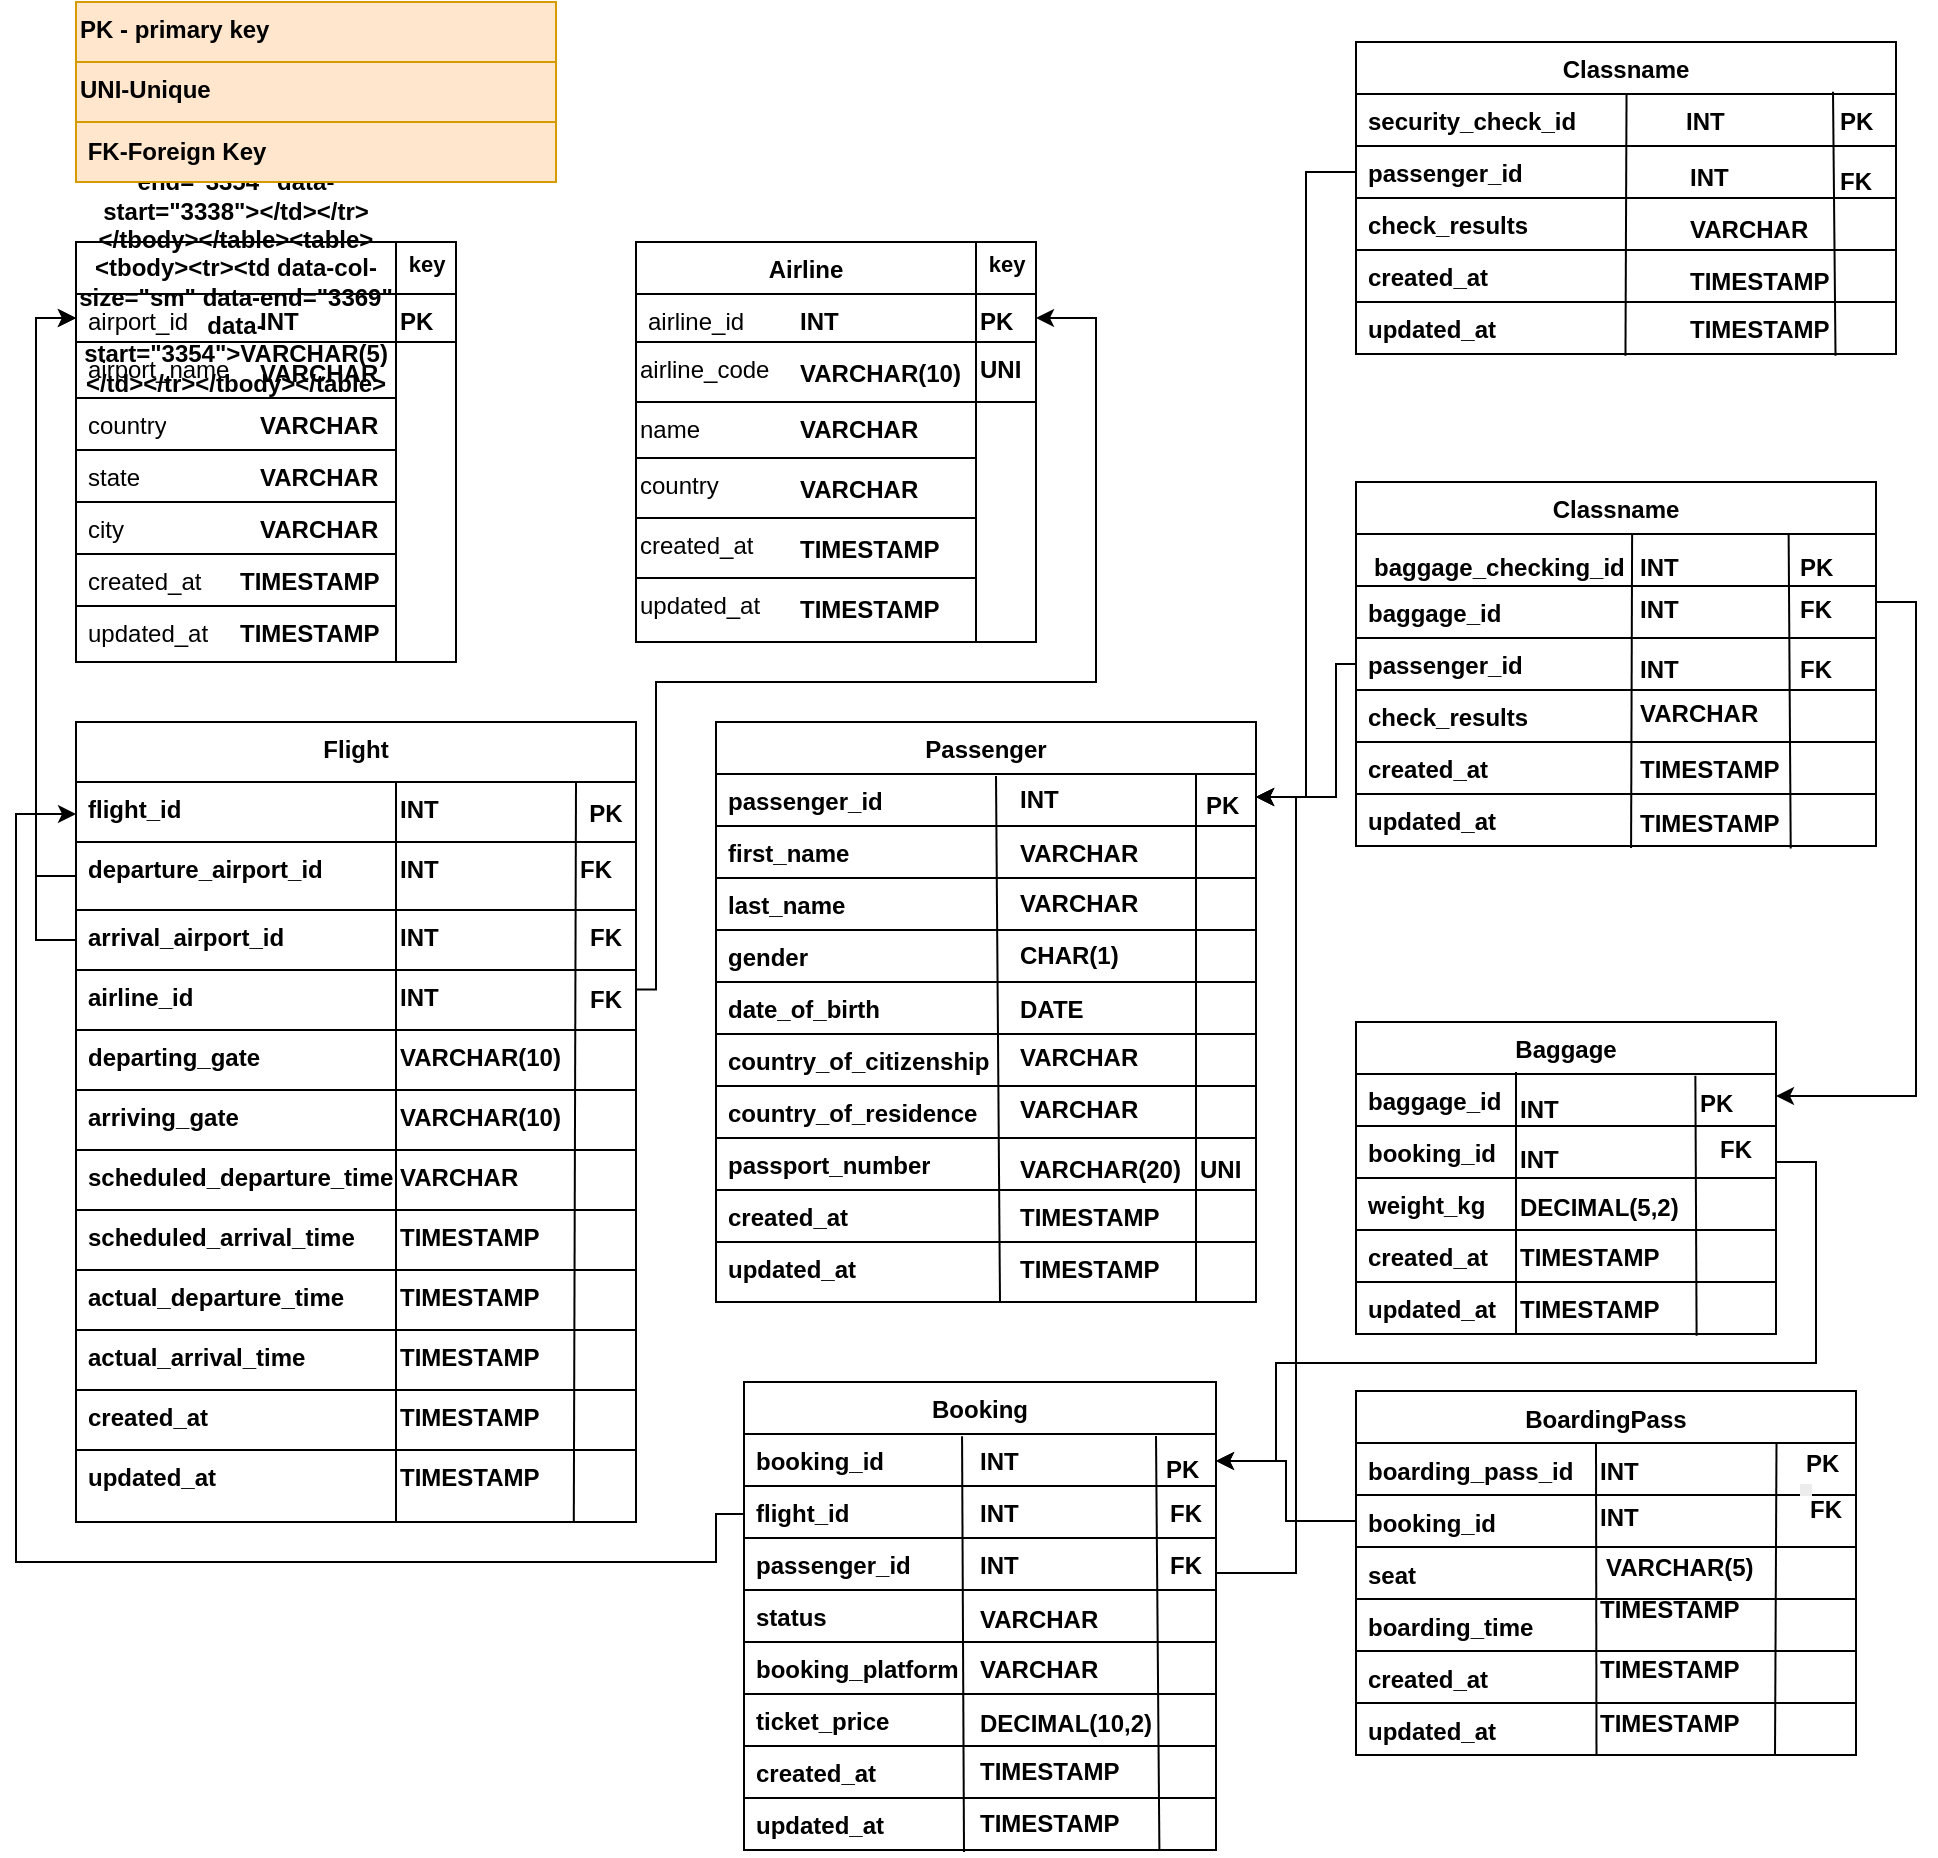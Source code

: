 <mxfile version="28.1.2">
  <diagram name="Страница — 1" id="-X-TMnOxVBcRwOt6y27l">
    <mxGraphModel dx="2316" dy="963" grid="1" gridSize="10" guides="1" tooltips="1" connect="1" arrows="1" fold="1" page="1" pageScale="1" pageWidth="827" pageHeight="1169" math="0" shadow="0">
      <root>
        <mxCell id="0" />
        <mxCell id="1" parent="0" />
        <mxCell id="vpXYMXgtCUjcUCC5rdgy-42" value="&#xa;&lt;table&gt;&lt;tbody&gt;&lt;tr&gt;&lt;td data-col-size=&quot;sm&quot; data-end=&quot;3354&quot; data-start=&quot;3338&quot;&gt;&lt;/td&gt;&lt;/tr&gt;&lt;/tbody&gt;&lt;/table&gt;&lt;table&gt;&lt;tbody&gt;&lt;tr&gt;&lt;td data-col-size=&quot;sm&quot; data-end=&quot;3369&quot; data-start=&quot;3354&quot;&gt;VARCHAR(5)&lt;/td&gt;&lt;/tr&gt;&lt;/tbody&gt;&lt;/table&gt;&#xa;&#xa;" style="swimlane;fontStyle=1;align=center;verticalAlign=middle;childLayout=stackLayout;horizontal=1;startSize=26;horizontalStack=0;resizeParent=1;resizeParentMax=0;resizeLast=0;collapsible=1;marginBottom=0;whiteSpace=wrap;html=12;labelPosition=center;verticalLabelPosition=middle;absoluteArcSize=0;container=1;movable=0;resizable=0;rotatable=0;deletable=0;editable=0;locked=1;connectable=0;" vertex="1" parent="1">
          <mxGeometry y="120" width="160" height="210" as="geometry">
            <mxRectangle y="120" width="80" height="30" as="alternateBounds" />
          </mxGeometry>
        </mxCell>
        <mxCell id="vpXYMXgtCUjcUCC5rdgy-64" value="airport_id" style="text;strokeColor=default;fillColor=none;align=left;verticalAlign=top;spacingLeft=4;spacingRight=4;overflow=hidden;rotatable=0;points=[[0,0.5],[1,0.5]];portConstraint=eastwest;whiteSpace=wrap;html=1;" vertex="1" parent="1">
          <mxGeometry y="146" width="160" height="24" as="geometry" />
        </mxCell>
        <mxCell id="vpXYMXgtCUjcUCC5rdgy-63" value="airport_name" style="text;strokeColor=default;fillColor=none;align=left;verticalAlign=top;spacingLeft=4;spacingRight=4;overflow=hidden;rotatable=0;points=[[0,0.5],[1,0.5]];portConstraint=eastwest;whiteSpace=wrap;html=1;" vertex="1" parent="1">
          <mxGeometry y="170" width="160" height="28" as="geometry" />
        </mxCell>
        <mxCell id="vpXYMXgtCUjcUCC5rdgy-62" value="country" style="text;strokeColor=default;fillColor=none;align=left;verticalAlign=top;spacingLeft=4;spacingRight=4;overflow=hidden;rotatable=0;points=[[0,0.5],[1,0.5]];portConstraint=eastwest;whiteSpace=wrap;html=1;" vertex="1" parent="1">
          <mxGeometry y="198" width="160" height="26" as="geometry" />
        </mxCell>
        <mxCell id="vpXYMXgtCUjcUCC5rdgy-61" value="state" style="text;strokeColor=default;fillColor=none;align=left;verticalAlign=top;spacingLeft=4;spacingRight=4;overflow=hidden;rotatable=0;points=[[0,0.5],[1,0.5]];portConstraint=eastwest;whiteSpace=wrap;html=1;" vertex="1" parent="1">
          <mxGeometry y="224" width="160" height="26" as="geometry" />
        </mxCell>
        <mxCell id="vpXYMXgtCUjcUCC5rdgy-60" value="city" style="text;strokeColor=default;fillColor=none;align=left;verticalAlign=top;spacingLeft=4;spacingRight=4;overflow=hidden;rotatable=0;points=[[0,0.5],[1,0.5]];portConstraint=eastwest;whiteSpace=wrap;html=1;" vertex="1" parent="1">
          <mxGeometry y="250" width="160" height="26" as="geometry" />
        </mxCell>
        <mxCell id="vpXYMXgtCUjcUCC5rdgy-59" value="created_at" style="text;strokeColor=default;fillColor=none;align=left;verticalAlign=top;spacingLeft=4;spacingRight=4;overflow=hidden;rotatable=0;points=[[0,0.5],[1,0.5]];portConstraint=eastwest;whiteSpace=wrap;html=1;" vertex="1" parent="1">
          <mxGeometry y="276" width="160" height="26" as="geometry" />
        </mxCell>
        <mxCell id="vpXYMXgtCUjcUCC5rdgy-58" value="updated_at" style="text;strokeColor=default;fillColor=none;align=left;verticalAlign=top;spacingLeft=4;spacingRight=4;overflow=hidden;rotatable=0;points=[[0,0.5],[1,0.5]];portConstraint=eastwest;whiteSpace=wrap;html=1;" vertex="1" parent="1">
          <mxGeometry y="302" width="160" height="28" as="geometry" />
        </mxCell>
        <mxCell id="vpXYMXgtCUjcUCC5rdgy-56" style="text;strokeColor=none;fillColor=none;align=left;verticalAlign=top;spacingLeft=4;spacingRight=4;overflow=hidden;rotatable=0;points=[[0,0.5],[1,0.5]];portConstraint=eastwest;whiteSpace=wrap;html=1;" vertex="1" parent="1">
          <mxGeometry y="354" width="160" height="26" as="geometry" />
        </mxCell>
        <mxCell id="vpXYMXgtCUjcUCC5rdgy-52" style="text;strokeColor=none;fillColor=none;align=left;verticalAlign=top;spacingLeft=4;spacingRight=4;overflow=hidden;rotatable=0;points=[[0,0.5],[1,0.5]];portConstraint=eastwest;whiteSpace=wrap;html=1;container=0;" vertex="1" parent="1">
          <mxGeometry y="380" width="160" height="26" as="geometry" />
        </mxCell>
        <mxCell id="vpXYMXgtCUjcUCC5rdgy-69" value="VARCHAR" style="text;whiteSpace=wrap;html=1;fontFamily=Helvetica;fontSize=12;fontColor=default;fontStyle=1;horizontal=1;" vertex="1" parent="1">
          <mxGeometry x="90" y="198" width="80" height="40" as="geometry" />
        </mxCell>
        <mxCell id="vpXYMXgtCUjcUCC5rdgy-70" value="VARCHAR" style="text;whiteSpace=wrap;html=1;fontFamily=Helvetica;fontSize=12;fontColor=default;fontStyle=1;horizontal=1;" vertex="1" parent="1">
          <mxGeometry x="90" y="172" width="80" height="40" as="geometry" />
        </mxCell>
        <mxCell id="vpXYMXgtCUjcUCC5rdgy-71" value="VARCHAR" style="text;whiteSpace=wrap;html=1;fontFamily=Helvetica;fontSize=12;fontColor=default;fontStyle=1;horizontal=1;" vertex="1" parent="1">
          <mxGeometry x="90" y="224" width="80" height="40" as="geometry" />
        </mxCell>
        <mxCell id="vpXYMXgtCUjcUCC5rdgy-72" value="VARCHAR" style="text;whiteSpace=wrap;html=1;fontFamily=Helvetica;fontSize=12;fontColor=default;fontStyle=1;horizontal=1;" vertex="1" parent="1">
          <mxGeometry x="90" y="250" width="80" height="40" as="geometry" />
        </mxCell>
        <mxCell id="vpXYMXgtCUjcUCC5rdgy-73" value="TIMESTAMP" style="text;whiteSpace=wrap;html=1;fontFamily=Helvetica;fontSize=12;fontColor=default;fontStyle=1;horizontal=1;" vertex="1" parent="1">
          <mxGeometry x="80" y="276" width="100" height="40" as="geometry" />
        </mxCell>
        <mxCell id="vpXYMXgtCUjcUCC5rdgy-74" value="TIMESTAMP" style="text;whiteSpace=wrap;html=1;fontFamily=Helvetica;fontSize=12;fontColor=default;fontStyle=1;horizontal=1;" vertex="1" parent="1">
          <mxGeometry x="80" y="302" width="100" height="40" as="geometry" />
        </mxCell>
        <mxCell id="vpXYMXgtCUjcUCC5rdgy-75" value="INT" style="text;whiteSpace=wrap;html=1;fontFamily=Helvetica;fontSize=12;fontColor=default;fontStyle=1;horizontal=1;" vertex="1" parent="1">
          <mxGeometry x="90" y="146" width="50" height="40" as="geometry" />
        </mxCell>
        <mxCell id="vpXYMXgtCUjcUCC5rdgy-79" value="Airline" style="swimlane;fontStyle=1;align=center;verticalAlign=top;childLayout=stackLayout;horizontal=1;startSize=26;horizontalStack=0;resizeParent=1;resizeParentMax=0;resizeLast=0;collapsible=1;marginBottom=0;whiteSpace=wrap;html=1;absoluteArcSize=0;fontFamily=Helvetica;fontSize=12;" vertex="1" parent="1">
          <mxGeometry x="280" y="120" width="170" height="200" as="geometry" />
        </mxCell>
        <mxCell id="vpXYMXgtCUjcUCC5rdgy-80" value="&lt;span style=&quot;font-weight: normal;&quot;&gt;airline_id&lt;/span&gt;" style="text;strokeColor=default;fillColor=none;align=left;verticalAlign=top;spacingLeft=4;spacingRight=4;overflow=hidden;rotatable=0;points=[[0,0.5],[1,0.5]];portConstraint=eastwest;whiteSpace=wrap;html=1;fontFamily=Helvetica;fontSize=12;fontColor=default;fontStyle=1;horizontal=1;" vertex="1" parent="vpXYMXgtCUjcUCC5rdgy-79">
          <mxGeometry y="26" width="170" height="24" as="geometry" />
        </mxCell>
        <mxCell id="vpXYMXgtCUjcUCC5rdgy-90" value="&lt;span style=&quot;font-weight: normal;&quot;&gt;airline_code&lt;/span&gt;" style="text;whiteSpace=wrap;html=1;fontFamily=Helvetica;fontSize=12;fontColor=default;fontStyle=1;horizontal=1;" vertex="1" parent="vpXYMXgtCUjcUCC5rdgy-79">
          <mxGeometry y="50" width="170" height="30" as="geometry" />
        </mxCell>
        <mxCell id="vpXYMXgtCUjcUCC5rdgy-92" value="&lt;span style=&quot;font-weight: normal;&quot;&gt;name&lt;/span&gt;" style="text;whiteSpace=wrap;html=1;fontFamily=Helvetica;fontSize=12;fontColor=default;fontStyle=1;horizontal=1;strokeColor=default;" vertex="1" parent="vpXYMXgtCUjcUCC5rdgy-79">
          <mxGeometry y="80" width="170" height="28" as="geometry" />
        </mxCell>
        <mxCell id="vpXYMXgtCUjcUCC5rdgy-93" value="&lt;span style=&quot;font-weight: normal;&quot;&gt;country&lt;/span&gt;" style="text;whiteSpace=wrap;html=1;fontFamily=Helvetica;fontSize=12;fontColor=default;fontStyle=1;horizontal=1;" vertex="1" parent="vpXYMXgtCUjcUCC5rdgy-79">
          <mxGeometry y="108" width="170" height="30" as="geometry" />
        </mxCell>
        <mxCell id="vpXYMXgtCUjcUCC5rdgy-94" value="&lt;span style=&quot;font-weight: normal;&quot;&gt;created_at&lt;/span&gt;" style="text;whiteSpace=wrap;html=1;fontFamily=Helvetica;fontSize=12;fontColor=default;fontStyle=1;horizontal=1;strokeColor=default;" vertex="1" parent="vpXYMXgtCUjcUCC5rdgy-79">
          <mxGeometry y="138" width="170" height="30" as="geometry" />
        </mxCell>
        <mxCell id="vpXYMXgtCUjcUCC5rdgy-95" value="&lt;span style=&quot;font-weight: normal;&quot;&gt;updated_at&lt;/span&gt;" style="text;whiteSpace=wrap;html=1;fontFamily=Helvetica;fontSize=12;fontColor=default;fontStyle=1;horizontal=1;strokeColor=default;" vertex="1" parent="vpXYMXgtCUjcUCC5rdgy-79">
          <mxGeometry y="168" width="170" height="32" as="geometry" />
        </mxCell>
        <mxCell id="vpXYMXgtCUjcUCC5rdgy-96" value="INT" style="text;whiteSpace=wrap;html=1;fontFamily=Helvetica;fontSize=12;fontColor=default;fontStyle=1;horizontal=1;" vertex="1" parent="1">
          <mxGeometry x="360" y="146" width="70" height="24" as="geometry" />
        </mxCell>
        <mxCell id="vpXYMXgtCUjcUCC5rdgy-98" value="VARCHAR(10)" style="text;whiteSpace=wrap;html=1;fontFamily=Helvetica;fontSize=12;fontColor=default;fontStyle=1;horizontal=1;" vertex="1" parent="1">
          <mxGeometry x="360" y="172" width="90" height="30" as="geometry" />
        </mxCell>
        <mxCell id="vpXYMXgtCUjcUCC5rdgy-99" value="VARCHAR" style="text;whiteSpace=wrap;html=1;fontFamily=Helvetica;fontSize=12;fontColor=default;fontStyle=1;horizontal=1;" vertex="1" parent="1">
          <mxGeometry x="360" y="200" width="70" height="30" as="geometry" />
        </mxCell>
        <mxCell id="vpXYMXgtCUjcUCC5rdgy-100" value="VARCHAR" style="text;whiteSpace=wrap;html=1;fontFamily=Helvetica;fontSize=12;fontColor=default;fontStyle=1;horizontal=1;" vertex="1" parent="1">
          <mxGeometry x="360" y="230" width="70" height="30" as="geometry" />
        </mxCell>
        <mxCell id="vpXYMXgtCUjcUCC5rdgy-103" value="TIMESTAMP" style="text;whiteSpace=wrap;html=1;fontFamily=Helvetica;fontSize=12;fontColor=default;fontStyle=1;horizontal=1;" vertex="1" parent="1">
          <mxGeometry x="360" y="290" width="80" height="30" as="geometry" />
        </mxCell>
        <mxCell id="vpXYMXgtCUjcUCC5rdgy-104" value="TIMESTAMP" style="text;whiteSpace=wrap;html=1;fontFamily=Helvetica;fontSize=12;fontColor=default;fontStyle=1;horizontal=1;" vertex="1" parent="1">
          <mxGeometry x="360" y="260" width="80" height="30" as="geometry" />
        </mxCell>
        <mxCell id="vpXYMXgtCUjcUCC5rdgy-105" value="" style="rounded=0;whiteSpace=wrap;html=1;align=center;verticalAlign=middle;absoluteArcSize=0;fontFamily=Helvetica;fontSize=12;fontStyle=1;horizontal=1;" vertex="1" parent="1">
          <mxGeometry x="160" y="120" width="30" height="210" as="geometry" />
        </mxCell>
        <mxCell id="vpXYMXgtCUjcUCC5rdgy-106" value="&lt;font style=&quot;font-size: 11px;&quot;&gt;key&lt;/font&gt;" style="text;html=1;align=center;verticalAlign=middle;resizable=0;points=[];autosize=1;strokeColor=none;fillColor=none;fontFamily=Helvetica;fontSize=12;fontColor=default;fontStyle=1;horizontal=1;" vertex="1" parent="1">
          <mxGeometry x="155" y="116" width="40" height="30" as="geometry" />
        </mxCell>
        <mxCell id="vpXYMXgtCUjcUCC5rdgy-108" value="PK" style="text;whiteSpace=wrap;html=1;fontFamily=Helvetica;fontSize=12;fontColor=default;fontStyle=1;horizontal=1;strokeColor=default;" vertex="1" parent="1">
          <mxGeometry x="160" y="146" width="30" height="24" as="geometry" />
        </mxCell>
        <mxCell id="vpXYMXgtCUjcUCC5rdgy-110" value="" style="rounded=0;whiteSpace=wrap;html=1;strokeColor=#d79b00;align=center;verticalAlign=middle;absoluteArcSize=0;fontFamily=Helvetica;fontSize=12;fontColor=default;fontStyle=1;horizontal=1;fillColor=#ffe6cc;" vertex="1" parent="1">
          <mxGeometry width="240" height="30" as="geometry" />
        </mxCell>
        <mxCell id="vpXYMXgtCUjcUCC5rdgy-111" value="PK - primary key" style="text;whiteSpace=wrap;html=1;fontFamily=Helvetica;fontSize=12;fontColor=default;fontStyle=1;horizontal=1;" vertex="1" parent="1">
          <mxGeometry width="100" height="30" as="geometry" />
        </mxCell>
        <mxCell id="vpXYMXgtCUjcUCC5rdgy-112" value="" style="rounded=0;whiteSpace=wrap;html=1;align=center;verticalAlign=middle;absoluteArcSize=0;fontFamily=Helvetica;fontSize=12;fontStyle=1;horizontal=1;" vertex="1" parent="1">
          <mxGeometry x="450" y="120" width="30" height="200" as="geometry" />
        </mxCell>
        <mxCell id="vpXYMXgtCUjcUCC5rdgy-113" value="&lt;font style=&quot;font-size: 11px;&quot;&gt;key&lt;/font&gt;" style="text;html=1;align=center;verticalAlign=middle;resizable=0;points=[];autosize=1;strokeColor=none;fillColor=none;fontFamily=Helvetica;fontSize=12;fontColor=default;fontStyle=1;horizontal=1;" vertex="1" parent="1">
          <mxGeometry x="445" y="116" width="40" height="30" as="geometry" />
        </mxCell>
        <mxCell id="vpXYMXgtCUjcUCC5rdgy-114" value="PK" style="text;whiteSpace=wrap;html=1;fontFamily=Helvetica;fontSize=12;fontColor=default;fontStyle=1;horizontal=1;strokeColor=default;strokeWidth=1;perimeterSpacing=0;" vertex="1" parent="1">
          <mxGeometry x="450" y="146" width="30" height="24" as="geometry" />
        </mxCell>
        <mxCell id="vpXYMXgtCUjcUCC5rdgy-116" value="" style="rounded=0;whiteSpace=wrap;html=1;strokeColor=#d79b00;align=center;verticalAlign=middle;absoluteArcSize=0;fontFamily=Helvetica;fontSize=12;fontColor=default;fontStyle=1;horizontal=1;fillColor=#ffe6cc;" vertex="1" parent="1">
          <mxGeometry y="30" width="240" height="30" as="geometry" />
        </mxCell>
        <mxCell id="vpXYMXgtCUjcUCC5rdgy-117" value="UNI-Unique" style="text;whiteSpace=wrap;html=1;fontFamily=Helvetica;fontSize=12;fontColor=default;fontStyle=1;horizontal=1;" vertex="1" parent="1">
          <mxGeometry y="30" width="100" height="40" as="geometry" />
        </mxCell>
        <mxCell id="vpXYMXgtCUjcUCC5rdgy-118" value="&lt;span style=&quot;color: rgb(0, 0, 0); font-family: Helvetica; font-size: 12px; font-style: normal; font-variant-ligatures: normal; font-variant-caps: normal; font-weight: 700; letter-spacing: normal; orphans: 2; text-align: left; text-indent: 0px; text-transform: none; widows: 2; word-spacing: 0px; -webkit-text-stroke-width: 0px; white-space: normal; text-decoration-thickness: initial; text-decoration-style: initial; text-decoration-color: initial; float: none; display: inline !important;&quot;&gt;UNI&lt;/span&gt;" style="text;whiteSpace=wrap;html=1;fontFamily=Helvetica;fontSize=12;fontColor=default;fontStyle=1;horizontal=1;strokeColor=default;" vertex="1" parent="1">
          <mxGeometry x="450" y="170" width="30" height="30" as="geometry" />
        </mxCell>
        <mxCell id="vpXYMXgtCUjcUCC5rdgy-120" value="Flight" style="swimlane;fontStyle=1;align=center;verticalAlign=top;childLayout=stackLayout;horizontal=1;startSize=30;horizontalStack=0;resizeParent=1;resizeParentMax=0;resizeLast=0;collapsible=1;marginBottom=0;whiteSpace=wrap;html=1;absoluteArcSize=0;fontFamily=Helvetica;fontSize=12;" vertex="1" parent="1">
          <mxGeometry y="360" width="280" height="400" as="geometry" />
        </mxCell>
        <mxCell id="vpXYMXgtCUjcUCC5rdgy-130" value="flight_id" style="text;strokeColor=default;fillColor=none;align=left;verticalAlign=top;spacingLeft=4;spacingRight=4;overflow=hidden;rotatable=0;points=[[0,0.5],[1,0.5]];portConstraint=eastwest;whiteSpace=wrap;html=1;fontFamily=Helvetica;fontSize=12;fontColor=default;fontStyle=1;horizontal=1;" vertex="1" parent="vpXYMXgtCUjcUCC5rdgy-120">
          <mxGeometry y="30" width="280" height="30" as="geometry" />
        </mxCell>
        <mxCell id="vpXYMXgtCUjcUCC5rdgy-129" value="departure_airport_id" style="text;strokeColor=default;fillColor=none;align=left;verticalAlign=top;spacingLeft=4;spacingRight=4;overflow=hidden;rotatable=0;points=[[0,0.5],[1,0.5]];portConstraint=eastwest;whiteSpace=wrap;html=1;fontFamily=Helvetica;fontSize=12;fontColor=default;fontStyle=1;horizontal=1;" vertex="1" parent="vpXYMXgtCUjcUCC5rdgy-120">
          <mxGeometry y="60" width="280" height="34" as="geometry" />
        </mxCell>
        <mxCell id="vpXYMXgtCUjcUCC5rdgy-128" value="arrival_airport_id" style="text;strokeColor=default;fillColor=none;align=left;verticalAlign=top;spacingLeft=4;spacingRight=4;overflow=hidden;rotatable=0;points=[[0,0.5],[1,0.5]];portConstraint=eastwest;whiteSpace=wrap;html=1;fontFamily=Helvetica;fontSize=12;fontColor=default;fontStyle=1;horizontal=1;" vertex="1" parent="vpXYMXgtCUjcUCC5rdgy-120">
          <mxGeometry y="94" width="280" height="30" as="geometry" />
        </mxCell>
        <mxCell id="vpXYMXgtCUjcUCC5rdgy-127" value="airline_id" style="text;strokeColor=default;fillColor=none;align=left;verticalAlign=top;spacingLeft=4;spacingRight=4;overflow=hidden;rotatable=0;points=[[0,0.5],[1,0.5]];portConstraint=eastwest;whiteSpace=wrap;html=1;fontFamily=Helvetica;fontSize=12;fontColor=default;fontStyle=1;horizontal=1;" vertex="1" parent="vpXYMXgtCUjcUCC5rdgy-120">
          <mxGeometry y="124" width="280" height="30" as="geometry" />
        </mxCell>
        <mxCell id="vpXYMXgtCUjcUCC5rdgy-126" value="departing_gate" style="text;strokeColor=default;fillColor=none;align=left;verticalAlign=top;spacingLeft=4;spacingRight=4;overflow=hidden;rotatable=0;points=[[0,0.5],[1,0.5]];portConstraint=eastwest;whiteSpace=wrap;html=1;fontFamily=Helvetica;fontSize=12;fontColor=default;fontStyle=1;horizontal=1;" vertex="1" parent="vpXYMXgtCUjcUCC5rdgy-120">
          <mxGeometry y="154" width="280" height="30" as="geometry" />
        </mxCell>
        <mxCell id="vpXYMXgtCUjcUCC5rdgy-125" value="arriving_gate" style="text;strokeColor=default;fillColor=none;align=left;verticalAlign=top;spacingLeft=4;spacingRight=4;overflow=hidden;rotatable=0;points=[[0,0.5],[1,0.5]];portConstraint=eastwest;whiteSpace=wrap;html=1;fontFamily=Helvetica;fontSize=12;fontColor=default;fontStyle=1;horizontal=1;" vertex="1" parent="vpXYMXgtCUjcUCC5rdgy-120">
          <mxGeometry y="184" width="280" height="30" as="geometry" />
        </mxCell>
        <mxCell id="vpXYMXgtCUjcUCC5rdgy-124" value="scheduled_departure_time" style="text;strokeColor=default;fillColor=none;align=left;verticalAlign=top;spacingLeft=4;spacingRight=4;overflow=hidden;rotatable=0;points=[[0,0.5],[1,0.5]];portConstraint=eastwest;whiteSpace=wrap;html=1;fontFamily=Helvetica;fontSize=12;fontColor=default;fontStyle=1;horizontal=1;" vertex="1" parent="vpXYMXgtCUjcUCC5rdgy-120">
          <mxGeometry y="214" width="280" height="30" as="geometry" />
        </mxCell>
        <mxCell id="vpXYMXgtCUjcUCC5rdgy-132" value="scheduled_arrival_time" style="text;strokeColor=default;fillColor=none;align=left;verticalAlign=top;spacingLeft=4;spacingRight=4;overflow=hidden;rotatable=0;points=[[0,0.5],[1,0.5]];portConstraint=eastwest;whiteSpace=wrap;html=1;fontFamily=Helvetica;fontSize=12;fontColor=default;fontStyle=1;horizontal=1;" vertex="1" parent="vpXYMXgtCUjcUCC5rdgy-120">
          <mxGeometry y="244" width="280" height="30" as="geometry" />
        </mxCell>
        <mxCell id="vpXYMXgtCUjcUCC5rdgy-133" value="actual_departure_time" style="text;strokeColor=default;fillColor=none;align=left;verticalAlign=top;spacingLeft=4;spacingRight=4;overflow=hidden;rotatable=0;points=[[0,0.5],[1,0.5]];portConstraint=eastwest;whiteSpace=wrap;html=1;fontFamily=Helvetica;fontSize=12;fontColor=default;fontStyle=1;horizontal=1;" vertex="1" parent="vpXYMXgtCUjcUCC5rdgy-120">
          <mxGeometry y="274" width="280" height="30" as="geometry" />
        </mxCell>
        <mxCell id="vpXYMXgtCUjcUCC5rdgy-134" value="actual_arrival_time" style="text;strokeColor=default;fillColor=none;align=left;verticalAlign=top;spacingLeft=4;spacingRight=4;overflow=hidden;rotatable=0;points=[[0,0.5],[1,0.5]];portConstraint=eastwest;whiteSpace=wrap;html=1;fontFamily=Helvetica;fontSize=12;fontColor=default;fontStyle=1;horizontal=1;" vertex="1" parent="vpXYMXgtCUjcUCC5rdgy-120">
          <mxGeometry y="304" width="280" height="30" as="geometry" />
        </mxCell>
        <mxCell id="vpXYMXgtCUjcUCC5rdgy-135" value="created_at" style="text;strokeColor=default;fillColor=none;align=left;verticalAlign=top;spacingLeft=4;spacingRight=4;overflow=hidden;rotatable=0;points=[[0,0.5],[1,0.5]];portConstraint=eastwest;whiteSpace=wrap;html=1;fontFamily=Helvetica;fontSize=12;fontColor=default;fontStyle=1;horizontal=1;" vertex="1" parent="vpXYMXgtCUjcUCC5rdgy-120">
          <mxGeometry y="334" width="280" height="30" as="geometry" />
        </mxCell>
        <mxCell id="vpXYMXgtCUjcUCC5rdgy-136" value="updated_at" style="text;strokeColor=default;fillColor=none;align=left;verticalAlign=top;spacingLeft=4;spacingRight=4;overflow=hidden;rotatable=0;points=[[0,0.5],[1,0.5]];portConstraint=eastwest;whiteSpace=wrap;html=1;fontFamily=Helvetica;fontSize=12;fontColor=default;fontStyle=1;horizontal=1;" vertex="1" parent="vpXYMXgtCUjcUCC5rdgy-120">
          <mxGeometry y="364" width="280" height="36" as="geometry" />
        </mxCell>
        <mxCell id="vpXYMXgtCUjcUCC5rdgy-138" value="INT" style="text;whiteSpace=wrap;html=1;fontFamily=Helvetica;fontSize=12;fontColor=default;fontStyle=1;horizontal=1;" vertex="1" parent="1">
          <mxGeometry x="160" y="390" width="50" height="30" as="geometry" />
        </mxCell>
        <mxCell id="vpXYMXgtCUjcUCC5rdgy-140" value="INT" style="text;whiteSpace=wrap;html=1;fontFamily=Helvetica;fontSize=12;fontColor=default;fontStyle=1;horizontal=1;" vertex="1" parent="1">
          <mxGeometry x="160" y="454" width="50" height="30" as="geometry" />
        </mxCell>
        <mxCell id="vpXYMXgtCUjcUCC5rdgy-141" value="INT" style="text;whiteSpace=wrap;html=1;fontFamily=Helvetica;fontSize=12;fontColor=default;fontStyle=1;horizontal=1;" vertex="1" parent="1">
          <mxGeometry x="160" y="484" width="50" height="30" as="geometry" />
        </mxCell>
        <mxCell id="vpXYMXgtCUjcUCC5rdgy-142" value="VARCHAR(10)" style="text;whiteSpace=wrap;html=1;fontFamily=Helvetica;fontSize=12;fontColor=default;fontStyle=1;horizontal=1;" vertex="1" parent="1">
          <mxGeometry x="160" y="514" width="90" height="30" as="geometry" />
        </mxCell>
        <mxCell id="vpXYMXgtCUjcUCC5rdgy-139" value="INT" style="text;whiteSpace=wrap;html=1;fontFamily=Helvetica;fontSize=12;fontColor=default;fontStyle=1;horizontal=1;" vertex="1" parent="1">
          <mxGeometry x="160" y="420" width="70" height="30" as="geometry" />
        </mxCell>
        <mxCell id="vpXYMXgtCUjcUCC5rdgy-145" value="VARCHAR(10)" style="text;whiteSpace=wrap;html=1;fontFamily=Helvetica;fontSize=12;fontColor=default;fontStyle=1;horizontal=1;" vertex="1" parent="1">
          <mxGeometry x="160" y="544" width="110" height="26" as="geometry" />
        </mxCell>
        <mxCell id="vpXYMXgtCUjcUCC5rdgy-146" value="VARCHAR&lt;div&gt;&lt;br&gt;&lt;/div&gt;" style="text;whiteSpace=wrap;html=1;fontFamily=Helvetica;fontSize=12;fontColor=default;fontStyle=1;horizontal=1;" vertex="1" parent="1">
          <mxGeometry x="160" y="574" width="110" height="40" as="geometry" />
        </mxCell>
        <mxCell id="vpXYMXgtCUjcUCC5rdgy-147" value="TIMESTAMP" style="text;whiteSpace=wrap;html=1;fontFamily=Helvetica;fontSize=12;fontColor=default;fontStyle=1;horizontal=1;" vertex="1" parent="1">
          <mxGeometry x="160" y="604" width="100" height="40" as="geometry" />
        </mxCell>
        <mxCell id="vpXYMXgtCUjcUCC5rdgy-148" value="TIMESTAMP" style="text;whiteSpace=wrap;html=1;fontFamily=Helvetica;fontSize=12;fontColor=default;fontStyle=1;horizontal=1;" vertex="1" parent="1">
          <mxGeometry x="160" y="634" width="100" height="40" as="geometry" />
        </mxCell>
        <mxCell id="vpXYMXgtCUjcUCC5rdgy-149" value="TIMESTAMP" style="text;whiteSpace=wrap;html=1;fontFamily=Helvetica;fontSize=12;fontColor=default;fontStyle=1;horizontal=1;" vertex="1" parent="1">
          <mxGeometry x="160" y="664" width="100" height="40" as="geometry" />
        </mxCell>
        <mxCell id="vpXYMXgtCUjcUCC5rdgy-150" value="TIMESTAMP" style="text;whiteSpace=wrap;html=1;fontFamily=Helvetica;fontSize=12;fontColor=default;fontStyle=1;horizontal=1;" vertex="1" parent="1">
          <mxGeometry x="160" y="694" width="100" height="40" as="geometry" />
        </mxCell>
        <mxCell id="vpXYMXgtCUjcUCC5rdgy-151" value="TIMESTAMP" style="text;whiteSpace=wrap;html=1;fontFamily=Helvetica;fontSize=12;fontColor=default;fontStyle=1;horizontal=1;" vertex="1" parent="1">
          <mxGeometry x="160" y="724" width="100" height="40" as="geometry" />
        </mxCell>
        <mxCell id="vpXYMXgtCUjcUCC5rdgy-152" value="" style="endArrow=none;html=1;rounded=0;fontFamily=Helvetica;fontSize=12;fontColor=default;fontStyle=1;horizontal=1;entryX=0;entryY=0;entryDx=0;entryDy=0;" edge="1" parent="1" target="vpXYMXgtCUjcUCC5rdgy-138">
          <mxGeometry width="50" height="50" relative="1" as="geometry">
            <mxPoint x="160" y="760" as="sourcePoint" />
            <mxPoint x="300" y="520" as="targetPoint" />
          </mxGeometry>
        </mxCell>
        <mxCell id="vpXYMXgtCUjcUCC5rdgy-154" value="Passenger&lt;div&gt;&lt;br&gt;&lt;/div&gt;" style="swimlane;fontStyle=1;align=center;verticalAlign=top;childLayout=stackLayout;horizontal=1;startSize=26;horizontalStack=0;resizeParent=1;resizeParentMax=0;resizeLast=0;collapsible=1;marginBottom=0;whiteSpace=wrap;html=1;absoluteArcSize=0;fontFamily=Helvetica;fontSize=12;" vertex="1" parent="1">
          <mxGeometry x="320" y="360" width="270" height="290" as="geometry" />
        </mxCell>
        <mxCell id="vpXYMXgtCUjcUCC5rdgy-176" value="passenger_id" style="text;strokeColor=default;fillColor=none;align=left;verticalAlign=top;spacingLeft=4;spacingRight=4;overflow=hidden;rotatable=0;points=[[0,0.5],[1,0.5]];portConstraint=eastwest;whiteSpace=wrap;html=1;fontFamily=Helvetica;fontSize=12;fontColor=default;fontStyle=1;horizontal=1;" vertex="1" parent="vpXYMXgtCUjcUCC5rdgy-154">
          <mxGeometry y="26" width="270" height="26" as="geometry" />
        </mxCell>
        <mxCell id="vpXYMXgtCUjcUCC5rdgy-175" value="first_name&lt;span style=&quot;white-space: pre;&quot;&gt;&#x9;&lt;/span&gt;" style="text;strokeColor=none;fillColor=none;align=left;verticalAlign=top;spacingLeft=4;spacingRight=4;overflow=hidden;rotatable=0;points=[[0,0.5],[1,0.5]];portConstraint=eastwest;whiteSpace=wrap;html=1;fontFamily=Helvetica;fontSize=12;fontColor=default;fontStyle=1;horizontal=1;" vertex="1" parent="vpXYMXgtCUjcUCC5rdgy-154">
          <mxGeometry y="52" width="270" height="26" as="geometry" />
        </mxCell>
        <mxCell id="vpXYMXgtCUjcUCC5rdgy-174" value="last_name&lt;span style=&quot;white-space: pre;&quot;&gt;&#x9;&lt;/span&gt;" style="text;strokeColor=default;fillColor=none;align=left;verticalAlign=top;spacingLeft=4;spacingRight=4;overflow=hidden;rotatable=0;points=[[0,0.5],[1,0.5]];portConstraint=eastwest;whiteSpace=wrap;html=1;fontFamily=Helvetica;fontSize=12;fontColor=default;fontStyle=1;horizontal=1;" vertex="1" parent="vpXYMXgtCUjcUCC5rdgy-154">
          <mxGeometry y="78" width="270" height="26" as="geometry" />
        </mxCell>
        <mxCell id="vpXYMXgtCUjcUCC5rdgy-173" value="gender" style="text;strokeColor=default;fillColor=none;align=left;verticalAlign=top;spacingLeft=4;spacingRight=4;overflow=hidden;rotatable=0;points=[[0,0.5],[1,0.5]];portConstraint=eastwest;whiteSpace=wrap;html=1;fontFamily=Helvetica;fontSize=12;fontColor=default;fontStyle=1;horizontal=1;" vertex="1" parent="vpXYMXgtCUjcUCC5rdgy-154">
          <mxGeometry y="104" width="270" height="26" as="geometry" />
        </mxCell>
        <mxCell id="vpXYMXgtCUjcUCC5rdgy-172" value="date_of_birth" style="text;strokeColor=default;fillColor=none;align=left;verticalAlign=top;spacingLeft=4;spacingRight=4;overflow=hidden;rotatable=0;points=[[0,0.5],[1,0.5]];portConstraint=eastwest;whiteSpace=wrap;html=1;fontFamily=Helvetica;fontSize=12;fontColor=default;fontStyle=1;horizontal=1;" vertex="1" parent="vpXYMXgtCUjcUCC5rdgy-154">
          <mxGeometry y="130" width="270" height="26" as="geometry" />
        </mxCell>
        <mxCell id="vpXYMXgtCUjcUCC5rdgy-171" value="country_of_citizenship" style="text;strokeColor=default;fillColor=none;align=left;verticalAlign=top;spacingLeft=4;spacingRight=4;overflow=hidden;rotatable=0;points=[[0,0.5],[1,0.5]];portConstraint=eastwest;whiteSpace=wrap;html=1;fontFamily=Helvetica;fontSize=12;fontColor=default;fontStyle=1;horizontal=1;" vertex="1" parent="vpXYMXgtCUjcUCC5rdgy-154">
          <mxGeometry y="156" width="270" height="26" as="geometry" />
        </mxCell>
        <mxCell id="vpXYMXgtCUjcUCC5rdgy-170" value="country_of_residence" style="text;strokeColor=default;fillColor=none;align=left;verticalAlign=top;spacingLeft=4;spacingRight=4;overflow=hidden;rotatable=0;points=[[0,0.5],[1,0.5]];portConstraint=eastwest;whiteSpace=wrap;html=1;fontFamily=Helvetica;fontSize=12;fontColor=default;fontStyle=1;horizontal=1;" vertex="1" parent="vpXYMXgtCUjcUCC5rdgy-154">
          <mxGeometry y="182" width="270" height="26" as="geometry" />
        </mxCell>
        <mxCell id="vpXYMXgtCUjcUCC5rdgy-169" value="passport_number" style="text;strokeColor=default;fillColor=none;align=left;verticalAlign=top;spacingLeft=4;spacingRight=4;overflow=hidden;rotatable=0;points=[[0,0.5],[1,0.5]];portConstraint=eastwest;whiteSpace=wrap;html=1;fontFamily=Helvetica;fontSize=12;fontColor=default;fontStyle=1;horizontal=1;" vertex="1" parent="vpXYMXgtCUjcUCC5rdgy-154">
          <mxGeometry y="208" width="270" height="26" as="geometry" />
        </mxCell>
        <mxCell id="vpXYMXgtCUjcUCC5rdgy-178" value="created_at" style="text;strokeColor=default;fillColor=none;align=left;verticalAlign=top;spacingLeft=4;spacingRight=4;overflow=hidden;rotatable=0;points=[[0,0.5],[1,0.5]];portConstraint=eastwest;whiteSpace=wrap;html=1;fontFamily=Helvetica;fontSize=12;fontColor=default;fontStyle=1;horizontal=1;" vertex="1" parent="vpXYMXgtCUjcUCC5rdgy-154">
          <mxGeometry y="234" width="270" height="26" as="geometry" />
        </mxCell>
        <mxCell id="vpXYMXgtCUjcUCC5rdgy-177" value="updated_at" style="text;strokeColor=default;fillColor=none;align=left;verticalAlign=top;spacingLeft=4;spacingRight=4;overflow=hidden;rotatable=0;points=[[0,0.5],[1,0.5]];portConstraint=eastwest;whiteSpace=wrap;html=1;fontFamily=Helvetica;fontSize=12;fontColor=default;fontStyle=1;horizontal=1;" vertex="1" parent="vpXYMXgtCUjcUCC5rdgy-154">
          <mxGeometry y="260" width="270" height="30" as="geometry" />
        </mxCell>
        <mxCell id="vpXYMXgtCUjcUCC5rdgy-189" value="" style="endArrow=none;html=1;rounded=0;fontFamily=Helvetica;fontSize=12;fontColor=default;fontStyle=1;horizontal=1;" edge="1" parent="vpXYMXgtCUjcUCC5rdgy-154">
          <mxGeometry width="50" height="50" relative="1" as="geometry">
            <mxPoint x="142" y="290" as="sourcePoint" />
            <mxPoint x="140" y="27" as="targetPoint" />
          </mxGeometry>
        </mxCell>
        <mxCell id="vpXYMXgtCUjcUCC5rdgy-179" value="INT" style="text;whiteSpace=wrap;html=1;fontFamily=Helvetica;fontSize=12;fontColor=default;fontStyle=1;horizontal=1;" vertex="1" parent="1">
          <mxGeometry x="470" y="385" width="30" height="40" as="geometry" />
        </mxCell>
        <mxCell id="vpXYMXgtCUjcUCC5rdgy-180" value="VARCHAR" style="text;whiteSpace=wrap;html=1;fontFamily=Helvetica;fontSize=12;fontColor=default;fontStyle=1;horizontal=1;" vertex="1" parent="1">
          <mxGeometry x="470" y="412" width="90" height="40" as="geometry" />
        </mxCell>
        <mxCell id="vpXYMXgtCUjcUCC5rdgy-181" value="VARCHAR" style="text;whiteSpace=wrap;html=1;fontFamily=Helvetica;fontSize=12;fontColor=default;fontStyle=1;horizontal=1;" vertex="1" parent="1">
          <mxGeometry x="470" y="437" width="90" height="40" as="geometry" />
        </mxCell>
        <mxCell id="vpXYMXgtCUjcUCC5rdgy-182" value="CHAR(1)" style="text;whiteSpace=wrap;html=1;fontFamily=Helvetica;fontSize=12;fontColor=default;fontStyle=1;horizontal=1;" vertex="1" parent="1">
          <mxGeometry x="470" y="463" width="80" height="40" as="geometry" />
        </mxCell>
        <mxCell id="vpXYMXgtCUjcUCC5rdgy-183" value="DATE" style="text;whiteSpace=wrap;html=1;fontFamily=Helvetica;fontSize=12;fontColor=default;fontStyle=1;horizontal=1;" vertex="1" parent="1">
          <mxGeometry x="470" y="490" width="60" height="40" as="geometry" />
        </mxCell>
        <mxCell id="vpXYMXgtCUjcUCC5rdgy-184" value="&#xa;VARCHAR&#xa;&#xa;" style="text;whiteSpace=wrap;html=1;fontFamily=Helvetica;fontSize=12;fontColor=default;fontStyle=1;horizontal=1;" vertex="1" parent="1">
          <mxGeometry x="470" y="500" width="90" height="40" as="geometry" />
        </mxCell>
        <mxCell id="vpXYMXgtCUjcUCC5rdgy-185" value="VARCHAR" style="text;whiteSpace=wrap;html=1;fontFamily=Helvetica;fontSize=12;fontColor=default;fontStyle=1;horizontal=1;" vertex="1" parent="1">
          <mxGeometry x="470" y="540" width="90" height="40" as="geometry" />
        </mxCell>
        <mxCell id="vpXYMXgtCUjcUCC5rdgy-186" value="VARCHAR(20)" style="text;whiteSpace=wrap;html=1;fontFamily=Helvetica;fontSize=12;fontColor=default;fontStyle=1;horizontal=1;" vertex="1" parent="1">
          <mxGeometry x="470" y="570" width="90" height="40" as="geometry" />
        </mxCell>
        <mxCell id="vpXYMXgtCUjcUCC5rdgy-187" value="TIMESTAMP" style="text;whiteSpace=wrap;html=1;fontFamily=Helvetica;fontSize=12;fontColor=default;fontStyle=1;horizontal=1;" vertex="1" parent="1">
          <mxGeometry x="470" y="594" width="100" height="40" as="geometry" />
        </mxCell>
        <mxCell id="vpXYMXgtCUjcUCC5rdgy-188" value="TIMESTAMP" style="text;whiteSpace=wrap;html=1;fontFamily=Helvetica;fontSize=12;fontColor=default;fontStyle=1;horizontal=1;" vertex="1" parent="1">
          <mxGeometry x="470" y="620" width="100" height="40" as="geometry" />
        </mxCell>
        <mxCell id="vpXYMXgtCUjcUCC5rdgy-190" value="&lt;table&gt;&lt;tbody&gt;&lt;tr&gt;&lt;td data-start=&quot;1738&quot; data-end=&quot;1753&quot; data-col-size=&quot;sm&quot;&gt;&lt;/td&gt;&lt;/tr&gt;&lt;/tbody&gt;&lt;/table&gt;&lt;table&gt;&lt;tbody&gt;&lt;tr&gt;&lt;td data-start=&quot;1753&quot; data-end=&quot;1759&quot; data-col-size=&quot;sm&quot;&gt;PK&lt;/td&gt;&lt;/tr&gt;&lt;/tbody&gt;&lt;/table&gt;" style="text;whiteSpace=wrap;html=1;fontFamily=Helvetica;fontSize=12;fontColor=default;fontStyle=1;horizontal=1;align=center;" vertex="1" parent="1">
          <mxGeometry x="250" y="383" width="30" height="30" as="geometry" />
        </mxCell>
        <mxCell id="vpXYMXgtCUjcUCC5rdgy-194" value="FK" style="text;whiteSpace=wrap;html=1;fontFamily=Helvetica;fontSize=12;fontColor=default;fontStyle=1;horizontal=1;align=center;" vertex="1" parent="1">
          <mxGeometry x="240" y="420" width="40" height="43" as="geometry" />
        </mxCell>
        <mxCell id="vpXYMXgtCUjcUCC5rdgy-195" value="FK" style="text;whiteSpace=wrap;html=1;fontFamily=Helvetica;fontSize=12;fontColor=default;fontStyle=1;horizontal=1;align=center;" vertex="1" parent="1">
          <mxGeometry x="250" y="454" width="30" height="40" as="geometry" />
        </mxCell>
        <mxCell id="vpXYMXgtCUjcUCC5rdgy-205" style="edgeStyle=orthogonalEdgeStyle;rounded=0;orthogonalLoop=1;jettySize=auto;html=1;exitX=1;exitY=0.25;exitDx=0;exitDy=0;entryX=1;entryY=0.5;entryDx=0;entryDy=0;fontFamily=Helvetica;fontSize=12;fontColor=default;fontStyle=1;horizontal=1;" edge="1" parent="1" source="vpXYMXgtCUjcUCC5rdgy-196" target="vpXYMXgtCUjcUCC5rdgy-114">
          <mxGeometry relative="1" as="geometry">
            <Array as="points">
              <mxPoint x="290" y="494" />
              <mxPoint x="290" y="340" />
              <mxPoint x="510" y="340" />
              <mxPoint x="510" y="158" />
            </Array>
          </mxGeometry>
        </mxCell>
        <mxCell id="vpXYMXgtCUjcUCC5rdgy-196" value="FK" style="text;whiteSpace=wrap;html=1;fontFamily=Helvetica;fontSize=12;fontColor=default;fontStyle=1;horizontal=1;align=center;" vertex="1" parent="1">
          <mxGeometry x="250" y="485" width="30" height="35" as="geometry" />
        </mxCell>
        <mxCell id="vpXYMXgtCUjcUCC5rdgy-198" value="" style="endArrow=none;html=1;rounded=0;fontFamily=Helvetica;fontSize=12;fontColor=default;fontStyle=1;horizontal=1;entryX=0;entryY=0.25;entryDx=0;entryDy=0;exitX=0.889;exitY=0.913;exitDx=0;exitDy=0;exitPerimeter=0;" edge="1" parent="1" source="vpXYMXgtCUjcUCC5rdgy-151" target="vpXYMXgtCUjcUCC5rdgy-190">
          <mxGeometry width="50" height="50" relative="1" as="geometry">
            <mxPoint x="290" y="570" as="sourcePoint" />
            <mxPoint x="340" y="520" as="targetPoint" />
          </mxGeometry>
        </mxCell>
        <mxCell id="vpXYMXgtCUjcUCC5rdgy-206" value="&lt;table&gt;&lt;tbody&gt;&lt;tr data-start=&quot;2348&quot; data-end=&quot;2388&quot;&gt;&lt;td data-start=&quot;2382&quot; data-end=&quot;2388&quot; data-col-size=&quot;sm&quot;&gt;PK&lt;/td&gt;&lt;/tr&gt;&lt;/tbody&gt;&lt;/table&gt;&lt;table&gt;&lt;tbody&gt;&lt;tr data-start=&quot;2389&quot; data-end=&quot;2426&quot;&gt;&lt;td data-start=&quot;2389&quot; data-end=&quot;2408&quot; data-col-size=&quot;sm&quot;&gt;&lt;/td&gt;&lt;/tr&gt;&lt;/tbody&gt;&lt;/table&gt;" style="text;whiteSpace=wrap;html=1;fontFamily=Helvetica;fontSize=12;fontColor=default;fontStyle=1;horizontal=1;" vertex="1" parent="1">
          <mxGeometry x="560" y="385" width="30" height="25" as="geometry" />
        </mxCell>
        <mxCell id="vpXYMXgtCUjcUCC5rdgy-207" value="UNI" style="text;whiteSpace=wrap;html=1;fontFamily=Helvetica;fontSize=12;fontColor=default;fontStyle=1;horizontal=1;" vertex="1" parent="1">
          <mxGeometry x="560" y="570" width="80" height="40" as="geometry" />
        </mxCell>
        <mxCell id="vpXYMXgtCUjcUCC5rdgy-208" value="" style="endArrow=none;html=1;rounded=0;fontFamily=Helvetica;fontSize=12;fontColor=default;fontStyle=1;horizontal=1;" edge="1" parent="1">
          <mxGeometry width="50" height="50" relative="1" as="geometry">
            <mxPoint x="560" y="650" as="sourcePoint" />
            <mxPoint x="560" y="386" as="targetPoint" />
          </mxGeometry>
        </mxCell>
        <mxCell id="vpXYMXgtCUjcUCC5rdgy-209" value="" style="rounded=0;whiteSpace=wrap;html=1;strokeColor=#d79b00;align=center;verticalAlign=middle;absoluteArcSize=0;fontFamily=Helvetica;fontSize=12;fontColor=default;fontStyle=1;horizontal=1;fillColor=#ffe6cc;" vertex="1" parent="1">
          <mxGeometry y="60" width="240" height="30" as="geometry" />
        </mxCell>
        <mxCell id="vpXYMXgtCUjcUCC5rdgy-210" value="FK-Foreign Key" style="text;html=1;align=center;verticalAlign=middle;resizable=0;points=[];autosize=1;strokeColor=none;fillColor=none;fontFamily=Helvetica;fontSize=12;fontColor=default;fontStyle=1;horizontal=1;" vertex="1" parent="1">
          <mxGeometry x="-5" y="60" width="110" height="30" as="geometry" />
        </mxCell>
        <mxCell id="vpXYMXgtCUjcUCC5rdgy-212" style="edgeStyle=orthogonalEdgeStyle;rounded=0;orthogonalLoop=1;jettySize=auto;html=1;exitX=0;exitY=0.5;exitDx=0;exitDy=0;entryX=0;entryY=0.5;entryDx=0;entryDy=0;fontFamily=Helvetica;fontSize=12;fontColor=default;fontStyle=1;horizontal=1;" edge="1" parent="1" source="vpXYMXgtCUjcUCC5rdgy-129" target="vpXYMXgtCUjcUCC5rdgy-64">
          <mxGeometry relative="1" as="geometry" />
        </mxCell>
        <mxCell id="vpXYMXgtCUjcUCC5rdgy-213" style="edgeStyle=orthogonalEdgeStyle;rounded=0;orthogonalLoop=1;jettySize=auto;html=1;exitX=0;exitY=0.5;exitDx=0;exitDy=0;entryX=0;entryY=0.5;entryDx=0;entryDy=0;fontFamily=Helvetica;fontSize=12;fontColor=default;fontStyle=1;horizontal=1;" edge="1" parent="1" source="vpXYMXgtCUjcUCC5rdgy-128" target="vpXYMXgtCUjcUCC5rdgy-64">
          <mxGeometry relative="1" as="geometry" />
        </mxCell>
        <mxCell id="vpXYMXgtCUjcUCC5rdgy-214" value="Booking" style="swimlane;fontStyle=1;align=center;verticalAlign=top;childLayout=stackLayout;horizontal=1;startSize=26;horizontalStack=0;resizeParent=1;resizeParentMax=0;resizeLast=0;collapsible=1;marginBottom=0;whiteSpace=wrap;html=1;absoluteArcSize=0;fontFamily=Helvetica;fontSize=12;" vertex="1" parent="1">
          <mxGeometry x="334" y="690" width="236" height="234" as="geometry" />
        </mxCell>
        <mxCell id="vpXYMXgtCUjcUCC5rdgy-217" value="booking_id" style="text;strokeColor=default;fillColor=none;align=left;verticalAlign=top;spacingLeft=4;spacingRight=4;overflow=hidden;rotatable=0;points=[[0,0.5],[1,0.5]];portConstraint=eastwest;whiteSpace=wrap;html=1;fontFamily=Helvetica;fontSize=12;fontColor=default;fontStyle=1;horizontal=1;" vertex="1" parent="vpXYMXgtCUjcUCC5rdgy-214">
          <mxGeometry y="26" width="236" height="26" as="geometry" />
        </mxCell>
        <mxCell id="vpXYMXgtCUjcUCC5rdgy-218" value="flight_id" style="text;strokeColor=default;fillColor=none;align=left;verticalAlign=top;spacingLeft=4;spacingRight=4;overflow=hidden;rotatable=0;points=[[0,0.5],[1,0.5]];portConstraint=eastwest;whiteSpace=wrap;html=1;fontFamily=Helvetica;fontSize=12;fontColor=default;fontStyle=1;horizontal=1;" vertex="1" parent="vpXYMXgtCUjcUCC5rdgy-214">
          <mxGeometry y="52" width="236" height="26" as="geometry" />
        </mxCell>
        <mxCell id="vpXYMXgtCUjcUCC5rdgy-223" value="passenger_id" style="text;strokeColor=default;fillColor=none;align=left;verticalAlign=top;spacingLeft=4;spacingRight=4;overflow=hidden;rotatable=0;points=[[0,0.5],[1,0.5]];portConstraint=eastwest;whiteSpace=wrap;html=1;fontFamily=Helvetica;fontSize=12;fontColor=default;fontStyle=1;horizontal=1;" vertex="1" parent="vpXYMXgtCUjcUCC5rdgy-214">
          <mxGeometry y="78" width="236" height="26" as="geometry" />
        </mxCell>
        <mxCell id="vpXYMXgtCUjcUCC5rdgy-222" value="status" style="text;strokeColor=default;fillColor=none;align=left;verticalAlign=top;spacingLeft=4;spacingRight=4;overflow=hidden;rotatable=0;points=[[0,0.5],[1,0.5]];portConstraint=eastwest;whiteSpace=wrap;html=1;fontFamily=Helvetica;fontSize=12;fontColor=default;fontStyle=1;horizontal=1;" vertex="1" parent="vpXYMXgtCUjcUCC5rdgy-214">
          <mxGeometry y="104" width="236" height="26" as="geometry" />
        </mxCell>
        <mxCell id="vpXYMXgtCUjcUCC5rdgy-221" value="booking_platform" style="text;strokeColor=default;fillColor=none;align=left;verticalAlign=top;spacingLeft=4;spacingRight=4;overflow=hidden;rotatable=0;points=[[0,0.5],[1,0.5]];portConstraint=eastwest;whiteSpace=wrap;html=1;fontFamily=Helvetica;fontSize=12;fontColor=default;fontStyle=1;horizontal=1;" vertex="1" parent="vpXYMXgtCUjcUCC5rdgy-214">
          <mxGeometry y="130" width="236" height="26" as="geometry" />
        </mxCell>
        <mxCell id="vpXYMXgtCUjcUCC5rdgy-220" value="ticket_price" style="text;strokeColor=default;fillColor=none;align=left;verticalAlign=top;spacingLeft=4;spacingRight=4;overflow=hidden;rotatable=0;points=[[0,0.5],[1,0.5]];portConstraint=eastwest;whiteSpace=wrap;html=1;fontFamily=Helvetica;fontSize=12;fontColor=default;fontStyle=1;horizontal=1;" vertex="1" parent="vpXYMXgtCUjcUCC5rdgy-214">
          <mxGeometry y="156" width="236" height="26" as="geometry" />
        </mxCell>
        <mxCell id="vpXYMXgtCUjcUCC5rdgy-219" value="created_at" style="text;strokeColor=default;fillColor=none;align=left;verticalAlign=top;spacingLeft=4;spacingRight=4;overflow=hidden;rotatable=0;points=[[0,0.5],[1,0.5]];portConstraint=eastwest;whiteSpace=wrap;html=1;fontFamily=Helvetica;fontSize=12;fontColor=default;fontStyle=1;horizontal=1;" vertex="1" parent="vpXYMXgtCUjcUCC5rdgy-214">
          <mxGeometry y="182" width="236" height="26" as="geometry" />
        </mxCell>
        <mxCell id="vpXYMXgtCUjcUCC5rdgy-224" value="updated_at" style="text;strokeColor=default;fillColor=none;align=left;verticalAlign=top;spacingLeft=4;spacingRight=4;overflow=hidden;rotatable=0;points=[[0,0.5],[1,0.5]];portConstraint=eastwest;whiteSpace=wrap;html=1;fontFamily=Helvetica;fontSize=12;fontColor=default;fontStyle=1;horizontal=1;" vertex="1" parent="vpXYMXgtCUjcUCC5rdgy-214">
          <mxGeometry y="208" width="236" height="26" as="geometry" />
        </mxCell>
        <mxCell id="vpXYMXgtCUjcUCC5rdgy-244" value="" style="endArrow=none;html=1;rounded=0;fontFamily=Helvetica;fontSize=12;fontColor=default;fontStyle=1;horizontal=1;entryX=0.462;entryY=0.041;entryDx=0;entryDy=0;entryPerimeter=0;" edge="1" parent="vpXYMXgtCUjcUCC5rdgy-214" target="vpXYMXgtCUjcUCC5rdgy-217">
          <mxGeometry width="50" height="50" relative="1" as="geometry">
            <mxPoint x="110" y="235" as="sourcePoint" />
            <mxPoint x="-64" y="210" as="targetPoint" />
          </mxGeometry>
        </mxCell>
        <mxCell id="vpXYMXgtCUjcUCC5rdgy-228" value="INT" style="text;whiteSpace=wrap;html=1;fontFamily=Helvetica;fontSize=12;fontColor=default;fontStyle=1;horizontal=1;" vertex="1" parent="1">
          <mxGeometry x="450" y="716" width="30" height="20" as="geometry" />
        </mxCell>
        <mxCell id="vpXYMXgtCUjcUCC5rdgy-229" value="INT" style="text;whiteSpace=wrap;html=1;fontFamily=Helvetica;fontSize=12;fontColor=default;fontStyle=1;horizontal=1;" vertex="1" parent="1">
          <mxGeometry x="450" y="742" width="30" height="20" as="geometry" />
        </mxCell>
        <mxCell id="vpXYMXgtCUjcUCC5rdgy-230" value="INT" style="text;whiteSpace=wrap;html=1;fontFamily=Helvetica;fontSize=12;fontColor=default;fontStyle=1;horizontal=1;" vertex="1" parent="1">
          <mxGeometry x="450" y="768" width="30" height="20" as="geometry" />
        </mxCell>
        <mxCell id="vpXYMXgtCUjcUCC5rdgy-231" style="edgeStyle=orthogonalEdgeStyle;rounded=0;orthogonalLoop=1;jettySize=auto;html=1;exitX=0.5;exitY=1;exitDx=0;exitDy=0;fontFamily=Helvetica;fontSize=12;fontColor=default;fontStyle=1;horizontal=1;" edge="1" parent="1" source="vpXYMXgtCUjcUCC5rdgy-230" target="vpXYMXgtCUjcUCC5rdgy-230">
          <mxGeometry relative="1" as="geometry" />
        </mxCell>
        <mxCell id="vpXYMXgtCUjcUCC5rdgy-232" value="VARCHAR" style="text;whiteSpace=wrap;html=1;fontFamily=Helvetica;fontSize=12;fontColor=default;fontStyle=1;horizontal=1;" vertex="1" parent="1">
          <mxGeometry x="450" y="795" width="90" height="30" as="geometry" />
        </mxCell>
        <mxCell id="vpXYMXgtCUjcUCC5rdgy-233" value="VARCHAR" style="text;whiteSpace=wrap;html=1;fontFamily=Helvetica;fontSize=12;fontColor=default;fontStyle=1;horizontal=1;" vertex="1" parent="1">
          <mxGeometry x="450" y="820" width="90" height="30" as="geometry" />
        </mxCell>
        <mxCell id="vpXYMXgtCUjcUCC5rdgy-234" value="DECIMAL(10,2)" style="text;whiteSpace=wrap;html=1;fontFamily=Helvetica;fontSize=12;fontColor=default;fontStyle=1;horizontal=1;" vertex="1" parent="1">
          <mxGeometry x="450" y="847" width="90" height="24" as="geometry" />
        </mxCell>
        <mxCell id="vpXYMXgtCUjcUCC5rdgy-235" value="TIMESTAMP" style="text;whiteSpace=wrap;html=1;fontFamily=Helvetica;fontSize=12;fontColor=default;fontStyle=1;horizontal=1;" vertex="1" parent="1">
          <mxGeometry x="450" y="871" width="100" height="27" as="geometry" />
        </mxCell>
        <mxCell id="vpXYMXgtCUjcUCC5rdgy-236" value="TIMESTAMP" style="text;whiteSpace=wrap;html=1;fontFamily=Helvetica;fontSize=12;fontColor=default;fontStyle=1;horizontal=1;" vertex="1" parent="1">
          <mxGeometry x="450" y="897" width="100" height="27" as="geometry" />
        </mxCell>
        <mxCell id="vpXYMXgtCUjcUCC5rdgy-238" value="&lt;table&gt;&lt;tbody&gt;&lt;tr data-start=&quot;2348&quot; data-end=&quot;2388&quot;&gt;&lt;td data-start=&quot;2382&quot; data-end=&quot;2388&quot; data-col-size=&quot;sm&quot;&gt;PK&lt;/td&gt;&lt;/tr&gt;&lt;/tbody&gt;&lt;/table&gt;&lt;table&gt;&lt;tbody&gt;&lt;tr data-start=&quot;2389&quot; data-end=&quot;2426&quot;&gt;&lt;td data-start=&quot;2389&quot; data-end=&quot;2408&quot; data-col-size=&quot;sm&quot;&gt;&lt;/td&gt;&lt;/tr&gt;&lt;/tbody&gt;&lt;/table&gt;" style="text;whiteSpace=wrap;html=1;fontFamily=Helvetica;fontSize=12;fontColor=default;fontStyle=1;horizontal=1;" vertex="1" parent="1">
          <mxGeometry x="540" y="717" width="30" height="25" as="geometry" />
        </mxCell>
        <mxCell id="vpXYMXgtCUjcUCC5rdgy-239" value="FK" style="text;whiteSpace=wrap;html=1;fontFamily=Helvetica;fontSize=12;fontColor=default;fontStyle=1;horizontal=1;align=center;" vertex="1" parent="1">
          <mxGeometry x="540" y="742" width="30" height="35" as="geometry" />
        </mxCell>
        <mxCell id="vpXYMXgtCUjcUCC5rdgy-248" style="edgeStyle=orthogonalEdgeStyle;rounded=0;orthogonalLoop=1;jettySize=auto;html=1;exitX=1;exitY=0.5;exitDx=0;exitDy=0;entryX=1;entryY=0.5;entryDx=0;entryDy=0;fontFamily=Helvetica;fontSize=12;fontColor=default;fontStyle=1;horizontal=1;" edge="1" parent="1" source="vpXYMXgtCUjcUCC5rdgy-240" target="vpXYMXgtCUjcUCC5rdgy-206">
          <mxGeometry relative="1" as="geometry" />
        </mxCell>
        <mxCell id="vpXYMXgtCUjcUCC5rdgy-240" value="FK" style="text;whiteSpace=wrap;html=1;fontFamily=Helvetica;fontSize=12;fontColor=default;fontStyle=1;horizontal=1;align=center;" vertex="1" parent="1">
          <mxGeometry x="540" y="768" width="30" height="35" as="geometry" />
        </mxCell>
        <mxCell id="vpXYMXgtCUjcUCC5rdgy-246" value="" style="endArrow=none;html=1;rounded=0;fontFamily=Helvetica;fontSize=12;fontColor=default;fontStyle=1;horizontal=1;entryX=0;entryY=0;entryDx=0;entryDy=0;exitX=0.917;exitY=1.019;exitDx=0;exitDy=0;exitPerimeter=0;" edge="1" parent="1" source="vpXYMXgtCUjcUCC5rdgy-236" target="vpXYMXgtCUjcUCC5rdgy-238">
          <mxGeometry width="50" height="50" relative="1" as="geometry">
            <mxPoint x="531" y="1008" as="sourcePoint" />
            <mxPoint x="530" y="800" as="targetPoint" />
          </mxGeometry>
        </mxCell>
        <mxCell id="vpXYMXgtCUjcUCC5rdgy-247" style="edgeStyle=orthogonalEdgeStyle;rounded=0;orthogonalLoop=1;jettySize=auto;html=1;exitX=0;exitY=0.5;exitDx=0;exitDy=0;entryX=0;entryY=0.5;entryDx=0;entryDy=0;fontFamily=Helvetica;fontSize=12;fontColor=default;fontStyle=1;horizontal=1;" edge="1" parent="1">
          <mxGeometry relative="1" as="geometry">
            <mxPoint x="334" y="756" as="sourcePoint" />
            <mxPoint y="406" as="targetPoint" />
            <Array as="points">
              <mxPoint x="320" y="756" />
              <mxPoint x="320" y="780" />
              <mxPoint x="-30" y="780" />
              <mxPoint x="-30" y="406" />
            </Array>
          </mxGeometry>
        </mxCell>
        <mxCell id="vpXYMXgtCUjcUCC5rdgy-254" value="BoardingPass" style="swimlane;fontStyle=1;align=center;verticalAlign=top;childLayout=stackLayout;horizontal=1;startSize=26;horizontalStack=0;resizeParent=1;resizeParentMax=0;resizeLast=0;collapsible=1;marginBottom=0;whiteSpace=wrap;html=1;absoluteArcSize=0;fontFamily=Helvetica;fontSize=12;" vertex="1" parent="1">
          <mxGeometry x="640" y="694.5" width="250" height="182" as="geometry" />
        </mxCell>
        <mxCell id="vpXYMXgtCUjcUCC5rdgy-293" style="edgeStyle=orthogonalEdgeStyle;rounded=0;orthogonalLoop=1;jettySize=auto;html=1;exitX=1;exitY=0.5;exitDx=0;exitDy=0;entryX=1;entryY=0.5;entryDx=0;entryDy=0;fontFamily=Helvetica;fontSize=12;fontColor=default;fontStyle=1;horizontal=1;" edge="1" parent="vpXYMXgtCUjcUCC5rdgy-254" target="vpXYMXgtCUjcUCC5rdgy-238">
          <mxGeometry relative="1" as="geometry">
            <mxPoint x="210" y="-114.5" as="sourcePoint" />
            <mxPoint x="-70" y="40" as="targetPoint" />
            <Array as="points">
              <mxPoint x="230" y="-114" />
              <mxPoint x="230" y="-14" />
              <mxPoint x="-40" y="-14" />
              <mxPoint x="-40" y="35" />
            </Array>
          </mxGeometry>
        </mxCell>
        <mxCell id="vpXYMXgtCUjcUCC5rdgy-255" value="boarding_pass_id" style="text;strokeColor=default;fillColor=none;align=left;verticalAlign=top;spacingLeft=4;spacingRight=4;overflow=hidden;rotatable=0;points=[[0,0.5],[1,0.5]];portConstraint=eastwest;whiteSpace=wrap;html=1;fontFamily=Helvetica;fontSize=12;fontColor=default;fontStyle=1;horizontal=1;" vertex="1" parent="vpXYMXgtCUjcUCC5rdgy-254">
          <mxGeometry y="26" width="250" height="26" as="geometry" />
        </mxCell>
        <mxCell id="vpXYMXgtCUjcUCC5rdgy-263" value="" style="endArrow=none;html=1;rounded=0;fontFamily=Helvetica;fontSize=12;fontColor=default;fontStyle=1;horizontal=1;entryX=0.507;entryY=0.015;entryDx=0;entryDy=0;entryPerimeter=0;exitX=0.508;exitY=1.032;exitDx=0;exitDy=0;exitPerimeter=0;" edge="1" parent="vpXYMXgtCUjcUCC5rdgy-254">
          <mxGeometry width="50" height="50" relative="1" as="geometry">
            <mxPoint x="120.25" y="182.442" as="sourcePoint" />
            <mxPoint x="120" y="26.0" as="targetPoint" />
          </mxGeometry>
        </mxCell>
        <mxCell id="vpXYMXgtCUjcUCC5rdgy-256" value="booking_id" style="text;strokeColor=default;fillColor=none;align=left;verticalAlign=top;spacingLeft=4;spacingRight=4;overflow=hidden;rotatable=0;points=[[0,0.5],[1,0.5]];portConstraint=eastwest;whiteSpace=wrap;html=1;fontFamily=Helvetica;fontSize=12;fontColor=default;fontStyle=1;horizontal=1;" vertex="1" parent="vpXYMXgtCUjcUCC5rdgy-254">
          <mxGeometry y="52" width="250" height="26" as="geometry" />
        </mxCell>
        <mxCell id="vpXYMXgtCUjcUCC5rdgy-257" value="seat" style="text;strokeColor=default;fillColor=none;align=left;verticalAlign=top;spacingLeft=4;spacingRight=4;overflow=hidden;rotatable=0;points=[[0,0.5],[1,0.5]];portConstraint=eastwest;whiteSpace=wrap;html=1;fontFamily=Helvetica;fontSize=12;fontColor=default;fontStyle=1;horizontal=1;" vertex="1" parent="vpXYMXgtCUjcUCC5rdgy-254">
          <mxGeometry y="78" width="250" height="26" as="geometry" />
        </mxCell>
        <mxCell id="vpXYMXgtCUjcUCC5rdgy-258" value="boarding_time" style="text;strokeColor=default;fillColor=none;align=left;verticalAlign=top;spacingLeft=4;spacingRight=4;overflow=hidden;rotatable=0;points=[[0,0.5],[1,0.5]];portConstraint=eastwest;whiteSpace=wrap;html=1;fontFamily=Helvetica;fontSize=12;fontColor=default;fontStyle=1;horizontal=1;" vertex="1" parent="vpXYMXgtCUjcUCC5rdgy-254">
          <mxGeometry y="104" width="250" height="26" as="geometry" />
        </mxCell>
        <mxCell id="vpXYMXgtCUjcUCC5rdgy-259" value="created_at" style="text;strokeColor=default;fillColor=none;align=left;verticalAlign=top;spacingLeft=4;spacingRight=4;overflow=hidden;rotatable=0;points=[[0,0.5],[1,0.5]];portConstraint=eastwest;whiteSpace=wrap;html=1;fontFamily=Helvetica;fontSize=12;fontColor=default;fontStyle=1;horizontal=1;" vertex="1" parent="vpXYMXgtCUjcUCC5rdgy-254">
          <mxGeometry y="130" width="250" height="26" as="geometry" />
        </mxCell>
        <mxCell id="vpXYMXgtCUjcUCC5rdgy-260" value="updated_at" style="text;strokeColor=default;fillColor=none;align=left;verticalAlign=top;spacingLeft=4;spacingRight=4;overflow=hidden;rotatable=0;points=[[0,0.5],[1,0.5]];portConstraint=eastwest;whiteSpace=wrap;html=1;fontFamily=Helvetica;fontSize=12;fontColor=default;fontStyle=1;horizontal=1;" vertex="1" parent="vpXYMXgtCUjcUCC5rdgy-254">
          <mxGeometry y="156" width="250" height="26" as="geometry" />
        </mxCell>
        <mxCell id="vpXYMXgtCUjcUCC5rdgy-272" value="" style="endArrow=none;html=1;rounded=0;fontFamily=Helvetica;fontSize=12;fontColor=default;fontStyle=1;horizontal=1;entryX=0.841;entryY=0.001;entryDx=0;entryDy=0;entryPerimeter=0;exitX=0.838;exitY=1.003;exitDx=0;exitDy=0;exitPerimeter=0;" edge="1" parent="vpXYMXgtCUjcUCC5rdgy-254" source="vpXYMXgtCUjcUCC5rdgy-260" target="vpXYMXgtCUjcUCC5rdgy-255">
          <mxGeometry width="50" height="50" relative="1" as="geometry">
            <mxPoint x="200.25" y="201.942" as="sourcePoint" />
            <mxPoint x="200" y="45.5" as="targetPoint" />
          </mxGeometry>
        </mxCell>
        <mxCell id="vpXYMXgtCUjcUCC5rdgy-264" value="INT" style="text;whiteSpace=wrap;html=1;fontFamily=Helvetica;fontSize=12;fontColor=default;fontStyle=1;horizontal=1;" vertex="1" parent="1">
          <mxGeometry x="760" y="720.5" width="30" height="20" as="geometry" />
        </mxCell>
        <mxCell id="vpXYMXgtCUjcUCC5rdgy-265" value="INT" style="text;whiteSpace=wrap;html=1;fontFamily=Helvetica;fontSize=12;fontColor=default;fontStyle=1;horizontal=1;" vertex="1" parent="1">
          <mxGeometry x="760" y="744" width="30" height="20" as="geometry" />
        </mxCell>
        <mxCell id="vpXYMXgtCUjcUCC5rdgy-266" value="&lt;table&gt;&lt;tbody&gt;&lt;tr&gt;&lt;td data-start=&quot;3338&quot; data-end=&quot;3354&quot; data-col-size=&quot;sm&quot;&gt;&lt;/td&gt;&lt;/tr&gt;&lt;/tbody&gt;&lt;/table&gt;&lt;table&gt;&lt;tbody&gt;&lt;tr&gt;&lt;td data-start=&quot;3354&quot; data-end=&quot;3369&quot; data-col-size=&quot;sm&quot;&gt;VARCHAR(5)&lt;/td&gt;&lt;/tr&gt;&lt;/tbody&gt;&lt;/table&gt;" style="text;whiteSpace=wrap;html=1;fontFamily=Helvetica;fontSize=12;fontColor=default;fontStyle=1;horizontal=1;" vertex="1" parent="1">
          <mxGeometry x="760" y="760" width="110" height="30" as="geometry" />
        </mxCell>
        <mxCell id="vpXYMXgtCUjcUCC5rdgy-267" value="TIMESTAMP" style="text;whiteSpace=wrap;html=1;fontFamily=Helvetica;fontSize=12;fontColor=default;fontStyle=1;horizontal=1;" vertex="1" parent="1">
          <mxGeometry x="760" y="790" width="100" height="40" as="geometry" />
        </mxCell>
        <mxCell id="vpXYMXgtCUjcUCC5rdgy-268" value="TIMESTAMP" style="text;whiteSpace=wrap;html=1;fontFamily=Helvetica;fontSize=12;fontColor=default;fontStyle=1;horizontal=1;" vertex="1" parent="1">
          <mxGeometry x="760" y="820" width="100" height="40" as="geometry" />
        </mxCell>
        <mxCell id="vpXYMXgtCUjcUCC5rdgy-269" value="TIMESTAMP" style="text;whiteSpace=wrap;html=1;fontFamily=Helvetica;fontSize=12;fontColor=default;fontStyle=1;horizontal=1;" vertex="1" parent="1">
          <mxGeometry x="760" y="847" width="100" height="40" as="geometry" />
        </mxCell>
        <mxCell id="vpXYMXgtCUjcUCC5rdgy-270" value="&lt;table style=&quot;forced-color-adjust: none; color: rgb(0, 0, 0); font-family: Helvetica; font-size: 12px; font-style: normal; font-variant-ligatures: normal; font-variant-caps: normal; font-weight: 700; letter-spacing: normal; orphans: 2; text-align: left; text-transform: none; widows: 2; word-spacing: 0px; -webkit-text-stroke-width: 0px; white-space: normal; text-decoration-thickness: initial; text-decoration-style: initial; text-decoration-color: initial;&quot;&gt;&lt;tbody style=&quot;forced-color-adjust: none;&quot;&gt;&lt;tr data-end=&quot;2388&quot; data-start=&quot;2348&quot; style=&quot;forced-color-adjust: none;&quot;&gt;&lt;td data-col-size=&quot;sm&quot; data-end=&quot;2388&quot; data-start=&quot;2382&quot; style=&quot;forced-color-adjust: none;&quot;&gt;&lt;span style=&quot;background-color: light-dark(#ffffff, var(--ge-dark-color, #121212));&quot;&gt;PK&lt;/span&gt;&lt;/td&gt;&lt;/tr&gt;&lt;/tbody&gt;&lt;/table&gt;&lt;table style=&quot;forced-color-adjust: none; color: rgb(0, 0, 0); font-family: Helvetica; font-size: 12px; font-style: normal; font-variant-ligatures: normal; font-variant-caps: normal; font-weight: 700; letter-spacing: normal; orphans: 2; text-align: left; text-transform: none; widows: 2; word-spacing: 0px; -webkit-text-stroke-width: 0px; white-space: normal; text-decoration-thickness: initial; text-decoration-style: initial; text-decoration-color: initial; background-color: rgb(236, 236, 236);&quot;&gt;&lt;tbody style=&quot;forced-color-adjust: none;&quot;&gt;&lt;tr data-end=&quot;2426&quot; data-start=&quot;2389&quot; style=&quot;forced-color-adjust: none;&quot;&gt;&lt;td data-col-size=&quot;sm&quot; data-end=&quot;2408&quot; data-start=&quot;2389&quot; style=&quot;forced-color-adjust: none;&quot;&gt;&lt;/td&gt;&lt;/tr&gt;&lt;/tbody&gt;&lt;/table&gt;" style="text;whiteSpace=wrap;html=1;fontFamily=Helvetica;fontSize=12;fontColor=default;fontStyle=1;horizontal=1;" vertex="1" parent="1">
          <mxGeometry x="860" y="714" width="60" height="50" as="geometry" />
        </mxCell>
        <mxCell id="vpXYMXgtCUjcUCC5rdgy-271" value="FK" style="text;whiteSpace=wrap;html=1;fontFamily=Helvetica;fontSize=12;fontColor=default;fontStyle=1;horizontal=1;align=center;" vertex="1" parent="1">
          <mxGeometry x="860" y="740" width="30" height="35" as="geometry" />
        </mxCell>
        <mxCell id="vpXYMXgtCUjcUCC5rdgy-273" style="edgeStyle=orthogonalEdgeStyle;rounded=0;orthogonalLoop=1;jettySize=auto;html=1;exitX=0;exitY=0.5;exitDx=0;exitDy=0;entryX=1;entryY=0.5;entryDx=0;entryDy=0;fontFamily=Helvetica;fontSize=12;fontColor=default;fontStyle=1;horizontal=1;" edge="1" parent="1" source="vpXYMXgtCUjcUCC5rdgy-256" target="vpXYMXgtCUjcUCC5rdgy-238">
          <mxGeometry relative="1" as="geometry" />
        </mxCell>
        <mxCell id="vpXYMXgtCUjcUCC5rdgy-275" value="Baggage" style="swimlane;fontStyle=1;align=center;verticalAlign=top;childLayout=stackLayout;horizontal=1;startSize=26;horizontalStack=0;resizeParent=1;resizeParentMax=0;resizeLast=0;collapsible=1;marginBottom=0;whiteSpace=wrap;html=1;absoluteArcSize=0;fontFamily=Helvetica;fontSize=12;" vertex="1" parent="1">
          <mxGeometry x="640" y="510" width="210" height="156" as="geometry" />
        </mxCell>
        <mxCell id="vpXYMXgtCUjcUCC5rdgy-276" value="baggage_id" style="text;strokeColor=default;fillColor=none;align=left;verticalAlign=top;spacingLeft=4;spacingRight=4;overflow=hidden;rotatable=0;points=[[0,0.5],[1,0.5]];portConstraint=eastwest;whiteSpace=wrap;html=1;fontFamily=Helvetica;fontSize=12;fontColor=default;fontStyle=1;horizontal=1;" vertex="1" parent="vpXYMXgtCUjcUCC5rdgy-275">
          <mxGeometry y="26" width="210" height="26" as="geometry" />
        </mxCell>
        <mxCell id="vpXYMXgtCUjcUCC5rdgy-278" value="booking_id" style="text;strokeColor=default;fillColor=none;align=left;verticalAlign=top;spacingLeft=4;spacingRight=4;overflow=hidden;rotatable=0;points=[[0,0.5],[1,0.5]];portConstraint=eastwest;whiteSpace=wrap;html=1;fontFamily=Helvetica;fontSize=12;fontColor=default;fontStyle=1;horizontal=1;" vertex="1" parent="vpXYMXgtCUjcUCC5rdgy-275">
          <mxGeometry y="52" width="210" height="26" as="geometry" />
        </mxCell>
        <mxCell id="vpXYMXgtCUjcUCC5rdgy-281" value="weight_kg" style="text;strokeColor=default;fillColor=none;align=left;verticalAlign=top;spacingLeft=4;spacingRight=4;overflow=hidden;rotatable=0;points=[[0,0.5],[1,0.5]];portConstraint=eastwest;whiteSpace=wrap;html=1;fontFamily=Helvetica;fontSize=12;fontColor=default;fontStyle=1;horizontal=1;" vertex="1" parent="vpXYMXgtCUjcUCC5rdgy-275">
          <mxGeometry y="78" width="210" height="26" as="geometry" />
        </mxCell>
        <mxCell id="vpXYMXgtCUjcUCC5rdgy-280" value="created_at" style="text;strokeColor=default;fillColor=none;align=left;verticalAlign=top;spacingLeft=4;spacingRight=4;overflow=hidden;rotatable=0;points=[[0,0.5],[1,0.5]];portConstraint=eastwest;whiteSpace=wrap;html=1;fontFamily=Helvetica;fontSize=12;fontColor=default;fontStyle=1;horizontal=1;" vertex="1" parent="vpXYMXgtCUjcUCC5rdgy-275">
          <mxGeometry y="104" width="210" height="26" as="geometry" />
        </mxCell>
        <mxCell id="vpXYMXgtCUjcUCC5rdgy-279" value="updated_at" style="text;strokeColor=default;fillColor=none;align=left;verticalAlign=top;spacingLeft=4;spacingRight=4;overflow=hidden;rotatable=0;points=[[0,0.5],[1,0.5]];portConstraint=eastwest;whiteSpace=wrap;html=1;fontFamily=Helvetica;fontSize=12;fontColor=default;fontStyle=1;horizontal=1;" vertex="1" parent="vpXYMXgtCUjcUCC5rdgy-275">
          <mxGeometry y="130" width="210" height="26" as="geometry" />
        </mxCell>
        <mxCell id="vpXYMXgtCUjcUCC5rdgy-290" value="" style="endArrow=none;html=1;rounded=0;fontFamily=Helvetica;fontSize=12;fontColor=default;fontStyle=1;horizontal=1;exitX=0.381;exitY=1.006;exitDx=0;exitDy=0;exitPerimeter=0;" edge="1" parent="vpXYMXgtCUjcUCC5rdgy-275" source="vpXYMXgtCUjcUCC5rdgy-279">
          <mxGeometry width="50" height="50" relative="1" as="geometry">
            <mxPoint x="-60" y="280" as="sourcePoint" />
            <mxPoint x="80" y="25" as="targetPoint" />
          </mxGeometry>
        </mxCell>
        <mxCell id="vpXYMXgtCUjcUCC5rdgy-282" value="INT" style="text;whiteSpace=wrap;html=1;fontFamily=Helvetica;fontSize=12;fontColor=default;fontStyle=1;horizontal=1;" vertex="1" parent="1">
          <mxGeometry x="720" y="540" width="30" height="20" as="geometry" />
        </mxCell>
        <mxCell id="vpXYMXgtCUjcUCC5rdgy-283" value="INT" style="text;whiteSpace=wrap;html=1;fontFamily=Helvetica;fontSize=12;fontColor=default;fontStyle=1;horizontal=1;" vertex="1" parent="1">
          <mxGeometry x="720" y="565" width="30" height="20" as="geometry" />
        </mxCell>
        <mxCell id="vpXYMXgtCUjcUCC5rdgy-285" value="DECIMAL(5,2)" style="text;whiteSpace=wrap;html=1;fontFamily=Helvetica;fontSize=12;fontColor=default;fontStyle=1;horizontal=1;" vertex="1" parent="1">
          <mxGeometry x="720" y="589" width="110" height="25" as="geometry" />
        </mxCell>
        <mxCell id="vpXYMXgtCUjcUCC5rdgy-286" value="TIMESTAMP" style="text;whiteSpace=wrap;html=1;fontFamily=Helvetica;fontSize=12;fontColor=default;fontStyle=1;horizontal=1;" vertex="1" parent="1">
          <mxGeometry x="720" y="614" width="100" height="27" as="geometry" />
        </mxCell>
        <mxCell id="vpXYMXgtCUjcUCC5rdgy-287" value="TIMESTAMP" style="text;whiteSpace=wrap;html=1;fontFamily=Helvetica;fontSize=12;fontColor=default;fontStyle=1;horizontal=1;" vertex="1" parent="1">
          <mxGeometry x="720" y="640" width="100" height="27" as="geometry" />
        </mxCell>
        <mxCell id="vpXYMXgtCUjcUCC5rdgy-288" value="PK" style="text;whiteSpace=wrap;html=1;fontFamily=Helvetica;fontSize=12;fontColor=default;fontStyle=1;horizontal=1;" vertex="1" parent="1">
          <mxGeometry x="810" y="537" width="40" height="40" as="geometry" />
        </mxCell>
        <mxCell id="vpXYMXgtCUjcUCC5rdgy-289" value="FK" style="text;whiteSpace=wrap;html=1;fontFamily=Helvetica;fontSize=12;fontColor=default;fontStyle=1;horizontal=1;align=center;" vertex="1" parent="1">
          <mxGeometry x="810" y="560" width="40" height="30" as="geometry" />
        </mxCell>
        <mxCell id="vpXYMXgtCUjcUCC5rdgy-292" value="" style="endArrow=none;html=1;rounded=0;fontFamily=Helvetica;fontSize=12;fontColor=default;fontStyle=1;horizontal=1;entryX=0.808;entryY=0.032;entryDx=0;entryDy=0;entryPerimeter=0;exitX=0.903;exitY=0.994;exitDx=0;exitDy=0;exitPerimeter=0;" edge="1" parent="1" source="vpXYMXgtCUjcUCC5rdgy-287" target="vpXYMXgtCUjcUCC5rdgy-276">
          <mxGeometry width="50" height="50" relative="1" as="geometry">
            <mxPoint x="860" y="660" as="sourcePoint" />
            <mxPoint x="910" y="610" as="targetPoint" />
          </mxGeometry>
        </mxCell>
        <mxCell id="vpXYMXgtCUjcUCC5rdgy-294" value="Classname" style="swimlane;fontStyle=1;align=center;verticalAlign=top;childLayout=stackLayout;horizontal=1;startSize=26;horizontalStack=0;resizeParent=1;resizeParentMax=0;resizeLast=0;collapsible=1;marginBottom=0;whiteSpace=wrap;html=1;absoluteArcSize=0;fontFamily=Helvetica;fontSize=12;" vertex="1" parent="1">
          <mxGeometry x="640" y="240" width="260" height="182" as="geometry" />
        </mxCell>
        <mxCell id="vpXYMXgtCUjcUCC5rdgy-303" value="&lt;table&gt;&lt;tbody&gt;&lt;tr&gt;&lt;td data-col-size=&quot;sm&quot; data-end=&quot;3913&quot; data-start=&quot;3891&quot;&gt;baggage_checking_id&lt;/td&gt;&lt;/tr&gt;&lt;/tbody&gt;&lt;/table&gt;&lt;table&gt;&lt;tbody&gt;&lt;tr&gt;&lt;td data-col-size=&quot;sm&quot; data-end=&quot;3924&quot; data-start=&quot;3913&quot;&gt;&lt;/td&gt;&lt;/tr&gt;&lt;/tbody&gt;&lt;/table&gt;" style="text;strokeColor=default;fillColor=none;align=left;verticalAlign=top;spacingLeft=4;spacingRight=4;overflow=hidden;rotatable=0;points=[[0,0.5],[1,0.5]];portConstraint=eastwest;whiteSpace=wrap;html=1;fontFamily=Helvetica;fontSize=12;fontColor=default;fontStyle=1;horizontal=1;" vertex="1" parent="vpXYMXgtCUjcUCC5rdgy-294">
          <mxGeometry y="26" width="260" height="26" as="geometry" />
        </mxCell>
        <mxCell id="vpXYMXgtCUjcUCC5rdgy-302" value="baggage_id" style="text;strokeColor=default;fillColor=none;align=left;verticalAlign=top;spacingLeft=4;spacingRight=4;overflow=hidden;rotatable=0;points=[[0,0.5],[1,0.5]];portConstraint=eastwest;whiteSpace=wrap;html=1;fontFamily=Helvetica;fontSize=12;fontColor=default;fontStyle=1;horizontal=1;" vertex="1" parent="vpXYMXgtCUjcUCC5rdgy-294">
          <mxGeometry y="52" width="260" height="26" as="geometry" />
        </mxCell>
        <mxCell id="vpXYMXgtCUjcUCC5rdgy-301" value="passenger_id" style="text;strokeColor=default;fillColor=none;align=left;verticalAlign=top;spacingLeft=4;spacingRight=4;overflow=hidden;rotatable=0;points=[[0,0.5],[1,0.5]];portConstraint=eastwest;whiteSpace=wrap;html=1;fontFamily=Helvetica;fontSize=12;fontColor=default;fontStyle=1;horizontal=1;" vertex="1" parent="vpXYMXgtCUjcUCC5rdgy-294">
          <mxGeometry y="78" width="260" height="26" as="geometry" />
        </mxCell>
        <mxCell id="vpXYMXgtCUjcUCC5rdgy-300" value="check_results" style="text;strokeColor=default;fillColor=none;align=left;verticalAlign=top;spacingLeft=4;spacingRight=4;overflow=hidden;rotatable=0;points=[[0,0.5],[1,0.5]];portConstraint=eastwest;whiteSpace=wrap;html=1;fontFamily=Helvetica;fontSize=12;fontColor=default;fontStyle=1;horizontal=1;" vertex="1" parent="vpXYMXgtCUjcUCC5rdgy-294">
          <mxGeometry y="104" width="260" height="26" as="geometry" />
        </mxCell>
        <mxCell id="vpXYMXgtCUjcUCC5rdgy-299" value="created_at" style="text;strokeColor=default;fillColor=none;align=left;verticalAlign=top;spacingLeft=4;spacingRight=4;overflow=hidden;rotatable=0;points=[[0,0.5],[1,0.5]];portConstraint=eastwest;whiteSpace=wrap;html=1;fontFamily=Helvetica;fontSize=12;fontColor=default;fontStyle=1;horizontal=1;" vertex="1" parent="vpXYMXgtCUjcUCC5rdgy-294">
          <mxGeometry y="130" width="260" height="26" as="geometry" />
        </mxCell>
        <mxCell id="vpXYMXgtCUjcUCC5rdgy-298" value="updated_at" style="text;strokeColor=default;fillColor=none;align=left;verticalAlign=top;spacingLeft=4;spacingRight=4;overflow=hidden;rotatable=0;points=[[0,0.5],[1,0.5]];portConstraint=eastwest;whiteSpace=wrap;html=1;fontFamily=Helvetica;fontSize=12;fontColor=default;fontStyle=1;horizontal=1;" vertex="1" parent="vpXYMXgtCUjcUCC5rdgy-294">
          <mxGeometry y="156" width="260" height="26" as="geometry" />
        </mxCell>
        <mxCell id="vpXYMXgtCUjcUCC5rdgy-313" value="" style="endArrow=none;html=1;rounded=0;fontFamily=Helvetica;fontSize=12;fontColor=default;fontStyle=1;horizontal=1;entryX=0.531;entryY=0.012;entryDx=0;entryDy=0;entryPerimeter=0;exitX=0.529;exitY=1.038;exitDx=0;exitDy=0;exitPerimeter=0;" edge="1" parent="vpXYMXgtCUjcUCC5rdgy-294" source="vpXYMXgtCUjcUCC5rdgy-298" target="vpXYMXgtCUjcUCC5rdgy-303">
          <mxGeometry width="50" height="50" relative="1" as="geometry">
            <mxPoint x="120" y="150" as="sourcePoint" />
            <mxPoint x="170" y="100" as="targetPoint" />
          </mxGeometry>
        </mxCell>
        <mxCell id="vpXYMXgtCUjcUCC5rdgy-314" value="" style="endArrow=none;html=1;rounded=0;fontFamily=Helvetica;fontSize=12;fontColor=default;fontStyle=1;horizontal=1;entryX=0.832;entryY=0.012;entryDx=0;entryDy=0;entryPerimeter=0;exitX=0.836;exitY=1.046;exitDx=0;exitDy=0;exitPerimeter=0;" edge="1" parent="vpXYMXgtCUjcUCC5rdgy-294" source="vpXYMXgtCUjcUCC5rdgy-298" target="vpXYMXgtCUjcUCC5rdgy-303">
          <mxGeometry width="50" height="50" relative="1" as="geometry">
            <mxPoint x="120" y="150" as="sourcePoint" />
            <mxPoint x="170" y="100" as="targetPoint" />
          </mxGeometry>
        </mxCell>
        <mxCell id="vpXYMXgtCUjcUCC5rdgy-304" value="INT" style="text;whiteSpace=wrap;html=1;fontFamily=Helvetica;fontSize=12;fontColor=default;fontStyle=1;horizontal=1;" vertex="1" parent="1">
          <mxGeometry x="780" y="269" width="30" height="21" as="geometry" />
        </mxCell>
        <mxCell id="vpXYMXgtCUjcUCC5rdgy-305" value="INT" style="text;whiteSpace=wrap;html=1;fontFamily=Helvetica;fontSize=12;fontColor=default;fontStyle=1;horizontal=1;" vertex="1" parent="1">
          <mxGeometry x="780" y="290" width="30" height="21" as="geometry" />
        </mxCell>
        <mxCell id="vpXYMXgtCUjcUCC5rdgy-306" value="INT" style="text;whiteSpace=wrap;html=1;fontFamily=Helvetica;fontSize=12;fontColor=default;fontStyle=1;horizontal=1;" vertex="1" parent="1">
          <mxGeometry x="780" y="320" width="30" height="21" as="geometry" />
        </mxCell>
        <mxCell id="vpXYMXgtCUjcUCC5rdgy-307" value="VARCHAR" style="text;whiteSpace=wrap;html=1;fontFamily=Helvetica;fontSize=12;fontColor=default;fontStyle=1;horizontal=1;" vertex="1" parent="1">
          <mxGeometry x="780" y="342" width="70" height="30" as="geometry" />
        </mxCell>
        <mxCell id="vpXYMXgtCUjcUCC5rdgy-308" value="TIMESTAMP" style="text;whiteSpace=wrap;html=1;fontFamily=Helvetica;fontSize=12;fontColor=default;fontStyle=1;horizontal=1;" vertex="1" parent="1">
          <mxGeometry x="780" y="370" width="80" height="20" as="geometry" />
        </mxCell>
        <mxCell id="vpXYMXgtCUjcUCC5rdgy-309" value="TIMESTAMP" style="text;whiteSpace=wrap;html=1;fontFamily=Helvetica;fontSize=12;fontColor=default;fontStyle=1;horizontal=1;" vertex="1" parent="1">
          <mxGeometry x="780" y="397" width="100" height="40" as="geometry" />
        </mxCell>
        <mxCell id="vpXYMXgtCUjcUCC5rdgy-310" value="PK" style="text;whiteSpace=wrap;html=1;fontFamily=Helvetica;fontSize=12;fontColor=default;fontStyle=1;horizontal=1;" vertex="1" parent="1">
          <mxGeometry x="860" y="269" width="30" height="21" as="geometry" />
        </mxCell>
        <mxCell id="vpXYMXgtCUjcUCC5rdgy-336" style="edgeStyle=orthogonalEdgeStyle;rounded=0;orthogonalLoop=1;jettySize=auto;html=1;exitX=1;exitY=0.5;exitDx=0;exitDy=0;entryX=1;entryY=0.25;entryDx=0;entryDy=0;fontFamily=Helvetica;fontSize=12;fontColor=default;fontStyle=1;horizontal=1;" edge="1" parent="1" source="vpXYMXgtCUjcUCC5rdgy-311" target="vpXYMXgtCUjcUCC5rdgy-288">
          <mxGeometry relative="1" as="geometry" />
        </mxCell>
        <mxCell id="vpXYMXgtCUjcUCC5rdgy-311" value="FK" style="text;whiteSpace=wrap;html=1;fontFamily=Helvetica;fontSize=12;fontColor=default;fontStyle=1;horizontal=1;" vertex="1" parent="1">
          <mxGeometry x="860" y="290" width="40" height="20" as="geometry" />
        </mxCell>
        <mxCell id="vpXYMXgtCUjcUCC5rdgy-312" value="FK" style="text;whiteSpace=wrap;html=1;fontFamily=Helvetica;fontSize=12;fontColor=default;fontStyle=1;horizontal=1;" vertex="1" parent="1">
          <mxGeometry x="860" y="320" width="30" height="20" as="geometry" />
        </mxCell>
        <mxCell id="vpXYMXgtCUjcUCC5rdgy-316" style="edgeStyle=orthogonalEdgeStyle;rounded=0;orthogonalLoop=1;jettySize=auto;html=1;exitX=0;exitY=0.5;exitDx=0;exitDy=0;entryX=1;entryY=0.5;entryDx=0;entryDy=0;fontFamily=Helvetica;fontSize=12;fontColor=default;fontStyle=1;horizontal=1;" edge="1" parent="1" source="vpXYMXgtCUjcUCC5rdgy-301" target="vpXYMXgtCUjcUCC5rdgy-206">
          <mxGeometry relative="1" as="geometry">
            <Array as="points">
              <mxPoint x="630" y="331" />
              <mxPoint x="630" y="398" />
            </Array>
          </mxGeometry>
        </mxCell>
        <mxCell id="vpXYMXgtCUjcUCC5rdgy-317" value="Classname" style="swimlane;fontStyle=1;align=center;verticalAlign=top;childLayout=stackLayout;horizontal=1;startSize=26;horizontalStack=0;resizeParent=1;resizeParentMax=0;resizeLast=0;collapsible=1;marginBottom=0;whiteSpace=wrap;html=1;absoluteArcSize=0;fontFamily=Helvetica;fontSize=12;" vertex="1" parent="1">
          <mxGeometry x="640" y="20" width="270" height="156" as="geometry" />
        </mxCell>
        <mxCell id="vpXYMXgtCUjcUCC5rdgy-318" value="security_check_id" style="text;strokeColor=default;fillColor=none;align=left;verticalAlign=top;spacingLeft=4;spacingRight=4;overflow=hidden;rotatable=0;points=[[0,0.5],[1,0.5]];portConstraint=eastwest;whiteSpace=wrap;html=1;fontFamily=Helvetica;fontSize=12;fontColor=default;fontStyle=1;horizontal=1;" vertex="1" parent="vpXYMXgtCUjcUCC5rdgy-317">
          <mxGeometry y="26" width="270" height="26" as="geometry" />
        </mxCell>
        <mxCell id="vpXYMXgtCUjcUCC5rdgy-324" value="passenger_id" style="text;strokeColor=default;fillColor=none;align=left;verticalAlign=top;spacingLeft=4;spacingRight=4;overflow=hidden;rotatable=0;points=[[0,0.5],[1,0.5]];portConstraint=eastwest;whiteSpace=wrap;html=1;fontFamily=Helvetica;fontSize=12;fontColor=default;fontStyle=1;horizontal=1;" vertex="1" parent="vpXYMXgtCUjcUCC5rdgy-317">
          <mxGeometry y="52" width="270" height="26" as="geometry" />
        </mxCell>
        <mxCell id="vpXYMXgtCUjcUCC5rdgy-323" value="check_results" style="text;strokeColor=default;fillColor=none;align=left;verticalAlign=top;spacingLeft=4;spacingRight=4;overflow=hidden;rotatable=0;points=[[0,0.5],[1,0.5]];portConstraint=eastwest;whiteSpace=wrap;html=1;fontFamily=Helvetica;fontSize=12;fontColor=default;fontStyle=1;horizontal=1;" vertex="1" parent="vpXYMXgtCUjcUCC5rdgy-317">
          <mxGeometry y="78" width="270" height="26" as="geometry" />
        </mxCell>
        <mxCell id="vpXYMXgtCUjcUCC5rdgy-322" value="created_at" style="text;strokeColor=default;fillColor=none;align=left;verticalAlign=top;spacingLeft=4;spacingRight=4;overflow=hidden;rotatable=0;points=[[0,0.5],[1,0.5]];portConstraint=eastwest;whiteSpace=wrap;html=1;fontFamily=Helvetica;fontSize=12;fontColor=default;fontStyle=1;horizontal=1;" vertex="1" parent="vpXYMXgtCUjcUCC5rdgy-317">
          <mxGeometry y="104" width="270" height="26" as="geometry" />
        </mxCell>
        <mxCell id="vpXYMXgtCUjcUCC5rdgy-321" value="updated_at" style="text;strokeColor=default;fillColor=none;align=left;verticalAlign=top;spacingLeft=4;spacingRight=4;overflow=hidden;rotatable=0;points=[[0,0.5],[1,0.5]];portConstraint=eastwest;whiteSpace=wrap;html=1;fontFamily=Helvetica;fontSize=12;fontColor=default;fontStyle=1;horizontal=1;" vertex="1" parent="vpXYMXgtCUjcUCC5rdgy-317">
          <mxGeometry y="130" width="270" height="26" as="geometry" />
        </mxCell>
        <mxCell id="vpXYMXgtCUjcUCC5rdgy-333" value="" style="endArrow=none;html=1;rounded=0;fontFamily=Helvetica;fontSize=12;fontColor=default;fontStyle=1;horizontal=1;entryX=0.501;entryY=0.003;entryDx=0;entryDy=0;entryPerimeter=0;exitX=0.499;exitY=1.032;exitDx=0;exitDy=0;exitPerimeter=0;" edge="1" parent="vpXYMXgtCUjcUCC5rdgy-317" source="vpXYMXgtCUjcUCC5rdgy-321" target="vpXYMXgtCUjcUCC5rdgy-318">
          <mxGeometry width="50" height="50" relative="1" as="geometry">
            <mxPoint x="-100" y="170" as="sourcePoint" />
            <mxPoint x="-50" y="120" as="targetPoint" />
          </mxGeometry>
        </mxCell>
        <mxCell id="vpXYMXgtCUjcUCC5rdgy-325" value="INT" style="text;whiteSpace=wrap;html=1;fontFamily=Helvetica;fontSize=12;fontColor=default;fontStyle=1;horizontal=1;" vertex="1" parent="1">
          <mxGeometry x="803" y="46" width="30" height="20" as="geometry" />
        </mxCell>
        <mxCell id="vpXYMXgtCUjcUCC5rdgy-326" value="INT" style="text;whiteSpace=wrap;html=1;fontFamily=Helvetica;fontSize=12;fontColor=default;fontStyle=1;horizontal=1;" vertex="1" parent="1">
          <mxGeometry x="805" y="74" width="30" height="20" as="geometry" />
        </mxCell>
        <mxCell id="vpXYMXgtCUjcUCC5rdgy-327" value="VARCHAR" style="text;whiteSpace=wrap;html=1;fontFamily=Helvetica;fontSize=12;fontColor=default;fontStyle=1;horizontal=1;" vertex="1" parent="1">
          <mxGeometry x="805" y="100" width="70" height="20" as="geometry" />
        </mxCell>
        <mxCell id="vpXYMXgtCUjcUCC5rdgy-328" value="TIMESTAMP" style="text;whiteSpace=wrap;html=1;fontFamily=Helvetica;fontSize=12;fontColor=default;fontStyle=1;horizontal=1;" vertex="1" parent="1">
          <mxGeometry x="805" y="126" width="100" height="20" as="geometry" />
        </mxCell>
        <mxCell id="vpXYMXgtCUjcUCC5rdgy-329" value="TIMESTAMP" style="text;whiteSpace=wrap;html=1;fontFamily=Helvetica;fontSize=12;fontColor=default;fontStyle=1;horizontal=1;" vertex="1" parent="1">
          <mxGeometry x="805" y="150" width="100" height="20" as="geometry" />
        </mxCell>
        <mxCell id="vpXYMXgtCUjcUCC5rdgy-330" value="PK" style="text;whiteSpace=wrap;html=1;fontFamily=Helvetica;fontSize=12;fontColor=default;fontStyle=1;horizontal=1;" vertex="1" parent="1">
          <mxGeometry x="880" y="46" width="50" height="20" as="geometry" />
        </mxCell>
        <mxCell id="vpXYMXgtCUjcUCC5rdgy-332" value="FK" style="text;whiteSpace=wrap;html=1;fontFamily=Helvetica;fontSize=12;fontColor=default;fontStyle=1;horizontal=1;" vertex="1" parent="1">
          <mxGeometry x="880" y="76" width="50" height="40" as="geometry" />
        </mxCell>
        <mxCell id="vpXYMXgtCUjcUCC5rdgy-334" value="" style="endArrow=none;html=1;rounded=0;fontFamily=Helvetica;fontSize=12;fontColor=default;fontStyle=1;horizontal=1;entryX=-0.03;entryY=-0.059;entryDx=0;entryDy=0;entryPerimeter=0;exitX=0.888;exitY=1.032;exitDx=0;exitDy=0;exitPerimeter=0;" edge="1" parent="1" source="vpXYMXgtCUjcUCC5rdgy-321" target="vpXYMXgtCUjcUCC5rdgy-330">
          <mxGeometry width="50" height="50" relative="1" as="geometry">
            <mxPoint x="540" y="190" as="sourcePoint" />
            <mxPoint x="590" y="140" as="targetPoint" />
          </mxGeometry>
        </mxCell>
        <mxCell id="vpXYMXgtCUjcUCC5rdgy-335" style="edgeStyle=orthogonalEdgeStyle;rounded=0;orthogonalLoop=1;jettySize=auto;html=1;exitX=0;exitY=0.5;exitDx=0;exitDy=0;entryX=1;entryY=0.5;entryDx=0;entryDy=0;fontFamily=Helvetica;fontSize=12;fontColor=default;fontStyle=1;horizontal=1;" edge="1" parent="1" source="vpXYMXgtCUjcUCC5rdgy-324" target="vpXYMXgtCUjcUCC5rdgy-206">
          <mxGeometry relative="1" as="geometry" />
        </mxCell>
      </root>
    </mxGraphModel>
  </diagram>
</mxfile>

